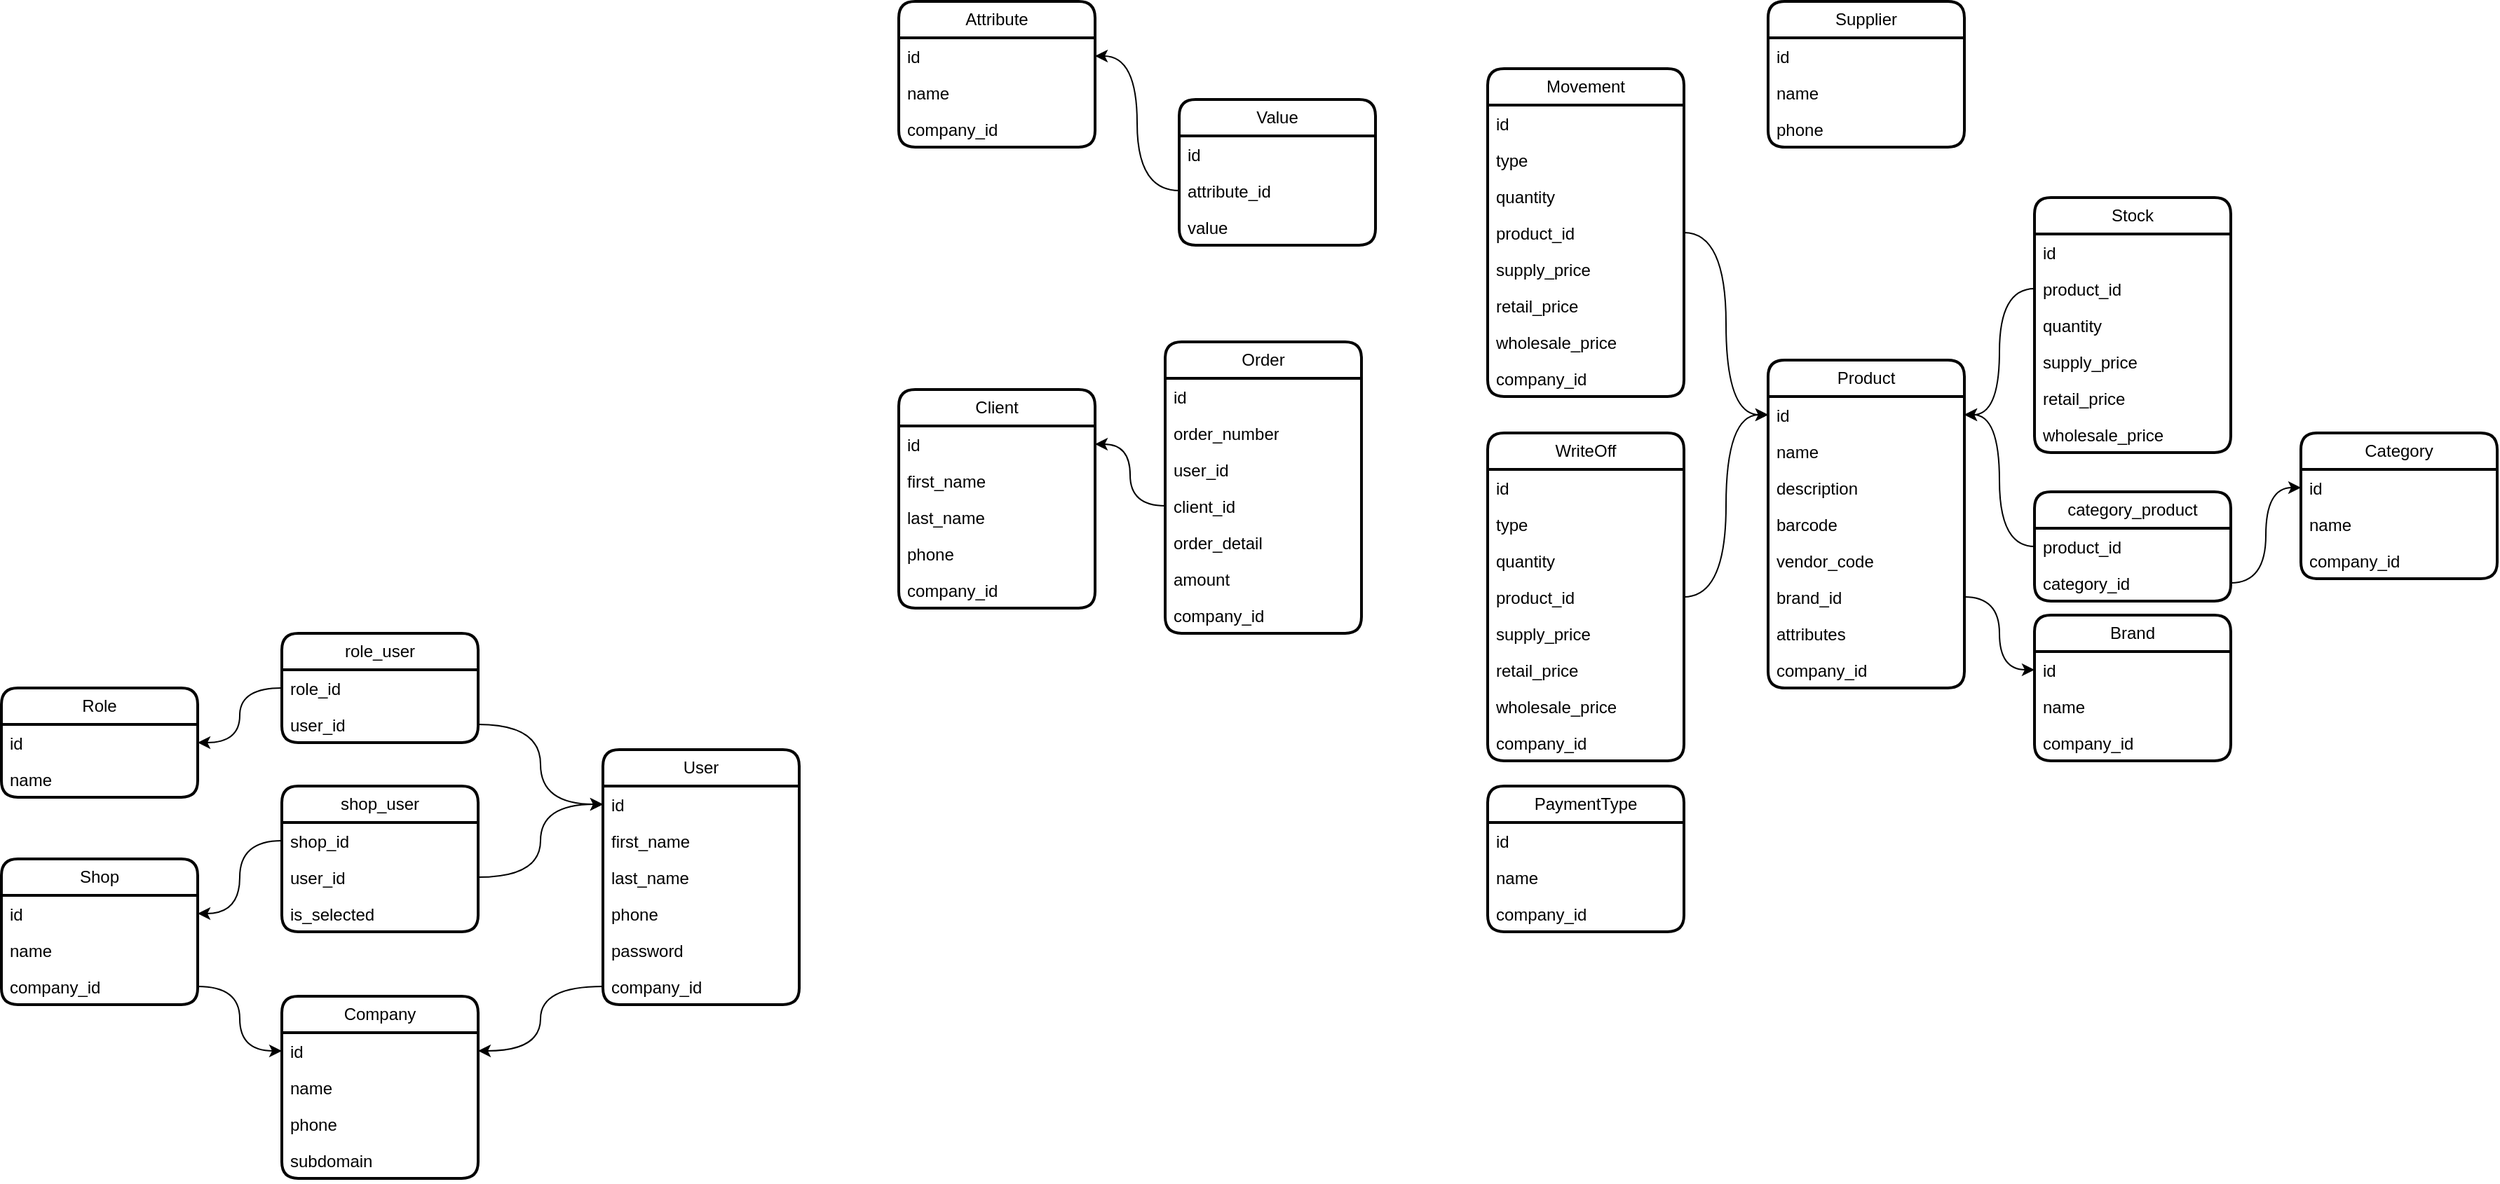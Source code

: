 <mxfile version="24.0.0" type="github" pages="3">
  <diagram id="ta_V7EfwXx0lQSMvQ-4N" name="v3">
    <mxGraphModel dx="956" dy="-677" grid="1" gridSize="10" guides="1" tooltips="1" connect="1" arrows="1" fold="1" page="1" pageScale="1" pageWidth="827" pageHeight="1169" math="0" shadow="0">
      <root>
        <mxCell id="0" />
        <mxCell id="1" parent="0" />
        <mxCell id="5AmmkpnYjUwMe-_FVWWP-1" value="User" style="swimlane;fontStyle=0;childLayout=stackLayout;horizontal=1;startSize=26;fillColor=none;horizontalStack=0;resizeParent=1;resizeParentMax=0;resizeLast=0;collapsible=1;marginBottom=0;whiteSpace=wrap;html=1;rounded=1;shadow=0;glass=0;strokeWidth=2;" parent="1" vertex="1">
          <mxGeometry x="479" y="1814" width="140" height="182" as="geometry" />
        </mxCell>
        <mxCell id="5AmmkpnYjUwMe-_FVWWP-2" value="id" style="text;strokeColor=none;fillColor=none;align=left;verticalAlign=top;spacingLeft=4;spacingRight=4;overflow=hidden;rotatable=0;points=[[0,0.5],[1,0.5]];portConstraint=eastwest;whiteSpace=wrap;html=1;" parent="5AmmkpnYjUwMe-_FVWWP-1" vertex="1">
          <mxGeometry y="26" width="140" height="26" as="geometry" />
        </mxCell>
        <mxCell id="5AmmkpnYjUwMe-_FVWWP-3" value="first_name" style="text;strokeColor=none;fillColor=none;align=left;verticalAlign=top;spacingLeft=4;spacingRight=4;overflow=hidden;rotatable=0;points=[[0,0.5],[1,0.5]];portConstraint=eastwest;whiteSpace=wrap;html=1;" parent="5AmmkpnYjUwMe-_FVWWP-1" vertex="1">
          <mxGeometry y="52" width="140" height="26" as="geometry" />
        </mxCell>
        <mxCell id="MnqrZ06M2SEnd-pcQ_4w-3" value="last_name" style="text;strokeColor=none;fillColor=none;align=left;verticalAlign=top;spacingLeft=4;spacingRight=4;overflow=hidden;rotatable=0;points=[[0,0.5],[1,0.5]];portConstraint=eastwest;whiteSpace=wrap;html=1;" parent="5AmmkpnYjUwMe-_FVWWP-1" vertex="1">
          <mxGeometry y="78" width="140" height="26" as="geometry" />
        </mxCell>
        <mxCell id="5AmmkpnYjUwMe-_FVWWP-4" value="phone" style="text;strokeColor=none;fillColor=none;align=left;verticalAlign=top;spacingLeft=4;spacingRight=4;overflow=hidden;rotatable=0;points=[[0,0.5],[1,0.5]];portConstraint=eastwest;whiteSpace=wrap;html=1;" parent="5AmmkpnYjUwMe-_FVWWP-1" vertex="1">
          <mxGeometry y="104" width="140" height="26" as="geometry" />
        </mxCell>
        <mxCell id="5AmmkpnYjUwMe-_FVWWP-5" value="password" style="text;strokeColor=none;fillColor=none;align=left;verticalAlign=top;spacingLeft=4;spacingRight=4;overflow=hidden;rotatable=0;points=[[0,0.5],[1,0.5]];portConstraint=eastwest;whiteSpace=wrap;html=1;" parent="5AmmkpnYjUwMe-_FVWWP-1" vertex="1">
          <mxGeometry y="130" width="140" height="26" as="geometry" />
        </mxCell>
        <mxCell id="5AmmkpnYjUwMe-_FVWWP-101" value="company_id" style="text;strokeColor=none;fillColor=none;align=left;verticalAlign=top;spacingLeft=4;spacingRight=4;overflow=hidden;rotatable=0;points=[[0,0.5],[1,0.5]];portConstraint=eastwest;whiteSpace=wrap;html=1;" parent="5AmmkpnYjUwMe-_FVWWP-1" vertex="1">
          <mxGeometry y="156" width="140" height="26" as="geometry" />
        </mxCell>
        <mxCell id="5AmmkpnYjUwMe-_FVWWP-6" value="Shop" style="swimlane;fontStyle=0;childLayout=stackLayout;horizontal=1;startSize=26;fillColor=none;horizontalStack=0;resizeParent=1;resizeParentMax=0;resizeLast=0;collapsible=1;marginBottom=0;whiteSpace=wrap;html=1;rounded=1;shadow=0;glass=0;strokeWidth=2;" parent="1" vertex="1">
          <mxGeometry x="50" y="1892" width="140" height="104" as="geometry" />
        </mxCell>
        <mxCell id="5AmmkpnYjUwMe-_FVWWP-7" value="id" style="text;strokeColor=none;fillColor=none;align=left;verticalAlign=top;spacingLeft=4;spacingRight=4;overflow=hidden;rotatable=0;points=[[0,0.5],[1,0.5]];portConstraint=eastwest;whiteSpace=wrap;html=1;" parent="5AmmkpnYjUwMe-_FVWWP-6" vertex="1">
          <mxGeometry y="26" width="140" height="26" as="geometry" />
        </mxCell>
        <mxCell id="5AmmkpnYjUwMe-_FVWWP-8" value="name" style="text;strokeColor=none;fillColor=none;align=left;verticalAlign=top;spacingLeft=4;spacingRight=4;overflow=hidden;rotatable=0;points=[[0,0.5],[1,0.5]];portConstraint=eastwest;whiteSpace=wrap;html=1;" parent="5AmmkpnYjUwMe-_FVWWP-6" vertex="1">
          <mxGeometry y="52" width="140" height="26" as="geometry" />
        </mxCell>
        <mxCell id="5AmmkpnYjUwMe-_FVWWP-9" value="company_id" style="text;strokeColor=none;fillColor=none;align=left;verticalAlign=top;spacingLeft=4;spacingRight=4;overflow=hidden;rotatable=0;points=[[0,0.5],[1,0.5]];portConstraint=eastwest;whiteSpace=wrap;html=1;" parent="5AmmkpnYjUwMe-_FVWWP-6" vertex="1">
          <mxGeometry y="78" width="140" height="26" as="geometry" />
        </mxCell>
        <mxCell id="5AmmkpnYjUwMe-_FVWWP-18" value="Product" style="swimlane;fontStyle=0;childLayout=stackLayout;horizontal=1;startSize=26;fillColor=none;horizontalStack=0;resizeParent=1;resizeParentMax=0;resizeLast=0;collapsible=1;marginBottom=0;whiteSpace=wrap;html=1;rounded=1;shadow=0;glass=0;strokeWidth=2;" parent="1" vertex="1">
          <mxGeometry x="1310" y="1536" width="140" height="234" as="geometry" />
        </mxCell>
        <mxCell id="5AmmkpnYjUwMe-_FVWWP-19" value="id" style="text;strokeColor=none;fillColor=none;align=left;verticalAlign=top;spacingLeft=4;spacingRight=4;overflow=hidden;rotatable=0;points=[[0,0.5],[1,0.5]];portConstraint=eastwest;whiteSpace=wrap;html=1;" parent="5AmmkpnYjUwMe-_FVWWP-18" vertex="1">
          <mxGeometry y="26" width="140" height="26" as="geometry" />
        </mxCell>
        <mxCell id="5AmmkpnYjUwMe-_FVWWP-21" value="name" style="text;strokeColor=none;fillColor=none;align=left;verticalAlign=top;spacingLeft=4;spacingRight=4;overflow=hidden;rotatable=0;points=[[0,0.5],[1,0.5]];portConstraint=eastwest;whiteSpace=wrap;html=1;" parent="5AmmkpnYjUwMe-_FVWWP-18" vertex="1">
          <mxGeometry y="52" width="140" height="26" as="geometry" />
        </mxCell>
        <mxCell id="RZH0IsSOfXZj3EOrl0Nz-1" value="description" style="text;strokeColor=none;fillColor=none;align=left;verticalAlign=top;spacingLeft=4;spacingRight=4;overflow=hidden;rotatable=0;points=[[0,0.5],[1,0.5]];portConstraint=eastwest;whiteSpace=wrap;html=1;" parent="5AmmkpnYjUwMe-_FVWWP-18" vertex="1">
          <mxGeometry y="78" width="140" height="26" as="geometry" />
        </mxCell>
        <mxCell id="MnqrZ06M2SEnd-pcQ_4w-1" value="barcode" style="text;strokeColor=none;fillColor=none;align=left;verticalAlign=top;spacingLeft=4;spacingRight=4;overflow=hidden;rotatable=0;points=[[0,0.5],[1,0.5]];portConstraint=eastwest;whiteSpace=wrap;html=1;" parent="5AmmkpnYjUwMe-_FVWWP-18" vertex="1">
          <mxGeometry y="104" width="140" height="26" as="geometry" />
        </mxCell>
        <mxCell id="SY8xhZX5bx31pTZSxEsV-14" value="vendor_code" style="text;strokeColor=none;fillColor=none;align=left;verticalAlign=top;spacingLeft=4;spacingRight=4;overflow=hidden;rotatable=0;points=[[0,0.5],[1,0.5]];portConstraint=eastwest;whiteSpace=wrap;html=1;" parent="5AmmkpnYjUwMe-_FVWWP-18" vertex="1">
          <mxGeometry y="130" width="140" height="26" as="geometry" />
        </mxCell>
        <mxCell id="SY8xhZX5bx31pTZSxEsV-19" value="brand_id" style="text;strokeColor=none;fillColor=none;align=left;verticalAlign=top;spacingLeft=4;spacingRight=4;overflow=hidden;rotatable=0;points=[[0,0.5],[1,0.5]];portConstraint=eastwest;whiteSpace=wrap;html=1;" parent="5AmmkpnYjUwMe-_FVWWP-18" vertex="1">
          <mxGeometry y="156" width="140" height="26" as="geometry" />
        </mxCell>
        <mxCell id="SY8xhZX5bx31pTZSxEsV-2" value="attributes" style="text;strokeColor=none;fillColor=none;align=left;verticalAlign=top;spacingLeft=4;spacingRight=4;overflow=hidden;rotatable=0;points=[[0,0.5],[1,0.5]];portConstraint=eastwest;whiteSpace=wrap;html=1;" parent="5AmmkpnYjUwMe-_FVWWP-18" vertex="1">
          <mxGeometry y="182" width="140" height="26" as="geometry" />
        </mxCell>
        <mxCell id="5AmmkpnYjUwMe-_FVWWP-23" value="company_id" style="text;strokeColor=none;fillColor=none;align=left;verticalAlign=top;spacingLeft=4;spacingRight=4;overflow=hidden;rotatable=0;points=[[0,0.5],[1,0.5]];portConstraint=eastwest;whiteSpace=wrap;html=1;" parent="5AmmkpnYjUwMe-_FVWWP-18" vertex="1">
          <mxGeometry y="208" width="140" height="26" as="geometry" />
        </mxCell>
        <mxCell id="5AmmkpnYjUwMe-_FVWWP-24" value="Category" style="swimlane;fontStyle=0;childLayout=stackLayout;horizontal=1;startSize=26;fillColor=none;horizontalStack=0;resizeParent=1;resizeParentMax=0;resizeLast=0;collapsible=1;marginBottom=0;whiteSpace=wrap;html=1;rounded=1;shadow=0;glass=0;strokeWidth=2;" parent="1" vertex="1">
          <mxGeometry x="1690" y="1588" width="140" height="104" as="geometry" />
        </mxCell>
        <mxCell id="5AmmkpnYjUwMe-_FVWWP-25" value="id" style="text;strokeColor=none;fillColor=none;align=left;verticalAlign=top;spacingLeft=4;spacingRight=4;overflow=hidden;rotatable=0;points=[[0,0.5],[1,0.5]];portConstraint=eastwest;whiteSpace=wrap;html=1;" parent="5AmmkpnYjUwMe-_FVWWP-24" vertex="1">
          <mxGeometry y="26" width="140" height="26" as="geometry" />
        </mxCell>
        <mxCell id="5AmmkpnYjUwMe-_FVWWP-26" value="name" style="text;strokeColor=none;fillColor=none;align=left;verticalAlign=top;spacingLeft=4;spacingRight=4;overflow=hidden;rotatable=0;points=[[0,0.5],[1,0.5]];portConstraint=eastwest;whiteSpace=wrap;html=1;" parent="5AmmkpnYjUwMe-_FVWWP-24" vertex="1">
          <mxGeometry y="52" width="140" height="26" as="geometry" />
        </mxCell>
        <mxCell id="5AmmkpnYjUwMe-_FVWWP-27" value="company_id" style="text;strokeColor=none;fillColor=none;align=left;verticalAlign=top;spacingLeft=4;spacingRight=4;overflow=hidden;rotatable=0;points=[[0,0.5],[1,0.5]];portConstraint=eastwest;whiteSpace=wrap;html=1;" parent="5AmmkpnYjUwMe-_FVWWP-24" vertex="1">
          <mxGeometry y="78" width="140" height="26" as="geometry" />
        </mxCell>
        <mxCell id="5AmmkpnYjUwMe-_FVWWP-28" value="Stock" style="swimlane;fontStyle=0;childLayout=stackLayout;horizontal=1;startSize=26;fillColor=none;horizontalStack=0;resizeParent=1;resizeParentMax=0;resizeLast=0;collapsible=1;marginBottom=0;whiteSpace=wrap;html=1;rounded=1;shadow=0;glass=0;strokeWidth=2;" parent="1" vertex="1">
          <mxGeometry x="1500" y="1420" width="140" height="182" as="geometry" />
        </mxCell>
        <mxCell id="5AmmkpnYjUwMe-_FVWWP-29" value="id" style="text;strokeColor=none;fillColor=none;align=left;verticalAlign=top;spacingLeft=4;spacingRight=4;overflow=hidden;rotatable=0;points=[[0,0.5],[1,0.5]];portConstraint=eastwest;whiteSpace=wrap;html=1;" parent="5AmmkpnYjUwMe-_FVWWP-28" vertex="1">
          <mxGeometry y="26" width="140" height="26" as="geometry" />
        </mxCell>
        <mxCell id="5AmmkpnYjUwMe-_FVWWP-30" value="product_id" style="text;strokeColor=none;fillColor=none;align=left;verticalAlign=top;spacingLeft=4;spacingRight=4;overflow=hidden;rotatable=0;points=[[0,0.5],[1,0.5]];portConstraint=eastwest;whiteSpace=wrap;html=1;" parent="5AmmkpnYjUwMe-_FVWWP-28" vertex="1">
          <mxGeometry y="52" width="140" height="26" as="geometry" />
        </mxCell>
        <mxCell id="5AmmkpnYjUwMe-_FVWWP-31" value="quantity" style="text;strokeColor=none;fillColor=none;align=left;verticalAlign=top;spacingLeft=4;spacingRight=4;overflow=hidden;rotatable=0;points=[[0,0.5],[1,0.5]];portConstraint=eastwest;whiteSpace=wrap;html=1;" parent="5AmmkpnYjUwMe-_FVWWP-28" vertex="1">
          <mxGeometry y="78" width="140" height="26" as="geometry" />
        </mxCell>
        <mxCell id="8qpoB5-9UmRBvAA3vDUz-9" value="supply_price" style="text;strokeColor=none;fillColor=none;align=left;verticalAlign=top;spacingLeft=4;spacingRight=4;overflow=hidden;rotatable=0;points=[[0,0.5],[1,0.5]];portConstraint=eastwest;whiteSpace=wrap;html=1;" parent="5AmmkpnYjUwMe-_FVWWP-28" vertex="1">
          <mxGeometry y="104" width="140" height="26" as="geometry" />
        </mxCell>
        <mxCell id="8qpoB5-9UmRBvAA3vDUz-10" value="retail_price" style="text;strokeColor=none;fillColor=none;align=left;verticalAlign=top;spacingLeft=4;spacingRight=4;overflow=hidden;rotatable=0;points=[[0,0.5],[1,0.5]];portConstraint=eastwest;whiteSpace=wrap;html=1;" parent="5AmmkpnYjUwMe-_FVWWP-28" vertex="1">
          <mxGeometry y="130" width="140" height="26" as="geometry" />
        </mxCell>
        <mxCell id="8qpoB5-9UmRBvAA3vDUz-11" value="wholesale_price" style="text;strokeColor=none;fillColor=none;align=left;verticalAlign=top;spacingLeft=4;spacingRight=4;overflow=hidden;rotatable=0;points=[[0,0.5],[1,0.5]];portConstraint=eastwest;whiteSpace=wrap;html=1;" parent="5AmmkpnYjUwMe-_FVWWP-28" vertex="1">
          <mxGeometry y="156" width="140" height="26" as="geometry" />
        </mxCell>
        <mxCell id="5AmmkpnYjUwMe-_FVWWP-38" style="edgeStyle=orthogonalEdgeStyle;rounded=0;orthogonalLoop=1;jettySize=auto;html=1;entryX=1;entryY=0.5;entryDx=0;entryDy=0;curved=1;" parent="1" source="5AmmkpnYjUwMe-_FVWWP-30" target="5AmmkpnYjUwMe-_FVWWP-19" edge="1">
          <mxGeometry relative="1" as="geometry" />
        </mxCell>
        <mxCell id="5AmmkpnYjUwMe-_FVWWP-39" value="Order" style="swimlane;fontStyle=0;childLayout=stackLayout;horizontal=1;startSize=26;fillColor=none;horizontalStack=0;resizeParent=1;resizeParentMax=0;resizeLast=0;collapsible=1;marginBottom=0;whiteSpace=wrap;html=1;rounded=1;shadow=0;glass=0;strokeWidth=2;" parent="1" vertex="1">
          <mxGeometry x="880" y="1523" width="140" height="208" as="geometry" />
        </mxCell>
        <mxCell id="5AmmkpnYjUwMe-_FVWWP-40" value="id" style="text;strokeColor=none;fillColor=none;align=left;verticalAlign=top;spacingLeft=4;spacingRight=4;overflow=hidden;rotatable=0;points=[[0,0.5],[1,0.5]];portConstraint=eastwest;whiteSpace=wrap;html=1;" parent="5AmmkpnYjUwMe-_FVWWP-39" vertex="1">
          <mxGeometry y="26" width="140" height="26" as="geometry" />
        </mxCell>
        <mxCell id="SY8xhZX5bx31pTZSxEsV-13" value="order_number" style="text;strokeColor=none;fillColor=none;align=left;verticalAlign=top;spacingLeft=4;spacingRight=4;overflow=hidden;rotatable=0;points=[[0,0.5],[1,0.5]];portConstraint=eastwest;whiteSpace=wrap;html=1;" parent="5AmmkpnYjUwMe-_FVWWP-39" vertex="1">
          <mxGeometry y="52" width="140" height="26" as="geometry" />
        </mxCell>
        <mxCell id="5AmmkpnYjUwMe-_FVWWP-43" value="user_id" style="text;strokeColor=none;fillColor=none;align=left;verticalAlign=top;spacingLeft=4;spacingRight=4;overflow=hidden;rotatable=0;points=[[0,0.5],[1,0.5]];portConstraint=eastwest;whiteSpace=wrap;html=1;" parent="5AmmkpnYjUwMe-_FVWWP-39" vertex="1">
          <mxGeometry y="78" width="140" height="26" as="geometry" />
        </mxCell>
        <mxCell id="SY8xhZX5bx31pTZSxEsV-35" value="client_id" style="text;strokeColor=none;fillColor=none;align=left;verticalAlign=top;spacingLeft=4;spacingRight=4;overflow=hidden;rotatable=0;points=[[0,0.5],[1,0.5]];portConstraint=eastwest;whiteSpace=wrap;html=1;" parent="5AmmkpnYjUwMe-_FVWWP-39" vertex="1">
          <mxGeometry y="104" width="140" height="26" as="geometry" />
        </mxCell>
        <mxCell id="5AmmkpnYjUwMe-_FVWWP-44" value="order_detail" style="text;strokeColor=none;fillColor=none;align=left;verticalAlign=top;spacingLeft=4;spacingRight=4;overflow=hidden;rotatable=0;points=[[0,0.5],[1,0.5]];portConstraint=eastwest;whiteSpace=wrap;html=1;" parent="5AmmkpnYjUwMe-_FVWWP-39" vertex="1">
          <mxGeometry y="130" width="140" height="26" as="geometry" />
        </mxCell>
        <mxCell id="5AmmkpnYjUwMe-_FVWWP-46" value="amount" style="text;strokeColor=none;fillColor=none;align=left;verticalAlign=top;spacingLeft=4;spacingRight=4;overflow=hidden;rotatable=0;points=[[0,0.5],[1,0.5]];portConstraint=eastwest;whiteSpace=wrap;html=1;" parent="5AmmkpnYjUwMe-_FVWWP-39" vertex="1">
          <mxGeometry y="156" width="140" height="26" as="geometry" />
        </mxCell>
        <mxCell id="MnqrZ06M2SEnd-pcQ_4w-2" value="company_id" style="text;strokeColor=none;fillColor=none;align=left;verticalAlign=top;spacingLeft=4;spacingRight=4;overflow=hidden;rotatable=0;points=[[0,0.5],[1,0.5]];portConstraint=eastwest;whiteSpace=wrap;html=1;" parent="5AmmkpnYjUwMe-_FVWWP-39" vertex="1">
          <mxGeometry y="182" width="140" height="26" as="geometry" />
        </mxCell>
        <mxCell id="5AmmkpnYjUwMe-_FVWWP-54" value="PaymentType" style="swimlane;fontStyle=0;childLayout=stackLayout;horizontal=1;startSize=26;fillColor=none;horizontalStack=0;resizeParent=1;resizeParentMax=0;resizeLast=0;collapsible=1;marginBottom=0;whiteSpace=wrap;html=1;rounded=1;shadow=0;glass=0;strokeWidth=2;" parent="1" vertex="1">
          <mxGeometry x="1110" y="1840" width="140" height="104" as="geometry" />
        </mxCell>
        <mxCell id="5AmmkpnYjUwMe-_FVWWP-55" value="id" style="text;strokeColor=none;fillColor=none;align=left;verticalAlign=top;spacingLeft=4;spacingRight=4;overflow=hidden;rotatable=0;points=[[0,0.5],[1,0.5]];portConstraint=eastwest;whiteSpace=wrap;html=1;" parent="5AmmkpnYjUwMe-_FVWWP-54" vertex="1">
          <mxGeometry y="26" width="140" height="26" as="geometry" />
        </mxCell>
        <mxCell id="5AmmkpnYjUwMe-_FVWWP-56" value="name" style="text;strokeColor=none;fillColor=none;align=left;verticalAlign=top;spacingLeft=4;spacingRight=4;overflow=hidden;rotatable=0;points=[[0,0.5],[1,0.5]];portConstraint=eastwest;whiteSpace=wrap;html=1;" parent="5AmmkpnYjUwMe-_FVWWP-54" vertex="1">
          <mxGeometry y="52" width="140" height="26" as="geometry" />
        </mxCell>
        <mxCell id="pzGzhno_IaByxD-FBOgH-1" value="company_id" style="text;strokeColor=none;fillColor=none;align=left;verticalAlign=top;spacingLeft=4;spacingRight=4;overflow=hidden;rotatable=0;points=[[0,0.5],[1,0.5]];portConstraint=eastwest;whiteSpace=wrap;html=1;" parent="5AmmkpnYjUwMe-_FVWWP-54" vertex="1">
          <mxGeometry y="78" width="140" height="26" as="geometry" />
        </mxCell>
        <mxCell id="5AmmkpnYjUwMe-_FVWWP-57" value="Movement" style="swimlane;fontStyle=0;childLayout=stackLayout;horizontal=1;startSize=26;fillColor=none;horizontalStack=0;resizeParent=1;resizeParentMax=0;resizeLast=0;collapsible=1;marginBottom=0;whiteSpace=wrap;html=1;rounded=1;shadow=0;glass=0;strokeWidth=2;" parent="1" vertex="1">
          <mxGeometry x="1110" y="1328" width="140" height="234" as="geometry" />
        </mxCell>
        <mxCell id="5AmmkpnYjUwMe-_FVWWP-58" value="id" style="text;strokeColor=none;fillColor=none;align=left;verticalAlign=top;spacingLeft=4;spacingRight=4;overflow=hidden;rotatable=0;points=[[0,0.5],[1,0.5]];portConstraint=eastwest;whiteSpace=wrap;html=1;" parent="5AmmkpnYjUwMe-_FVWWP-57" vertex="1">
          <mxGeometry y="26" width="140" height="26" as="geometry" />
        </mxCell>
        <mxCell id="SY8xhZX5bx31pTZSxEsV-34" value="type" style="text;strokeColor=none;fillColor=none;align=left;verticalAlign=top;spacingLeft=4;spacingRight=4;overflow=hidden;rotatable=0;points=[[0,0.5],[1,0.5]];portConstraint=eastwest;whiteSpace=wrap;html=1;" parent="5AmmkpnYjUwMe-_FVWWP-57" vertex="1">
          <mxGeometry y="52" width="140" height="26" as="geometry" />
        </mxCell>
        <mxCell id="5AmmkpnYjUwMe-_FVWWP-62" value="quantity" style="text;strokeColor=none;fillColor=none;align=left;verticalAlign=top;spacingLeft=4;spacingRight=4;overflow=hidden;rotatable=0;points=[[0,0.5],[1,0.5]];portConstraint=eastwest;whiteSpace=wrap;html=1;" parent="5AmmkpnYjUwMe-_FVWWP-57" vertex="1">
          <mxGeometry y="78" width="140" height="26" as="geometry" />
        </mxCell>
        <mxCell id="5AmmkpnYjUwMe-_FVWWP-64" value="product_id" style="text;strokeColor=none;fillColor=none;align=left;verticalAlign=top;spacingLeft=4;spacingRight=4;overflow=hidden;rotatable=0;points=[[0,0.5],[1,0.5]];portConstraint=eastwest;whiteSpace=wrap;html=1;" parent="5AmmkpnYjUwMe-_FVWWP-57" vertex="1">
          <mxGeometry y="104" width="140" height="26" as="geometry" />
        </mxCell>
        <mxCell id="SY8xhZX5bx31pTZSxEsV-21" value="supply_price" style="text;strokeColor=none;fillColor=none;align=left;verticalAlign=top;spacingLeft=4;spacingRight=4;overflow=hidden;rotatable=0;points=[[0,0.5],[1,0.5]];portConstraint=eastwest;whiteSpace=wrap;html=1;" parent="5AmmkpnYjUwMe-_FVWWP-57" vertex="1">
          <mxGeometry y="130" width="140" height="26" as="geometry" />
        </mxCell>
        <mxCell id="SY8xhZX5bx31pTZSxEsV-22" value="retail_price" style="text;strokeColor=none;fillColor=none;align=left;verticalAlign=top;spacingLeft=4;spacingRight=4;overflow=hidden;rotatable=0;points=[[0,0.5],[1,0.5]];portConstraint=eastwest;whiteSpace=wrap;html=1;" parent="5AmmkpnYjUwMe-_FVWWP-57" vertex="1">
          <mxGeometry y="156" width="140" height="26" as="geometry" />
        </mxCell>
        <mxCell id="SY8xhZX5bx31pTZSxEsV-23" value="wholesale_price" style="text;strokeColor=none;fillColor=none;align=left;verticalAlign=top;spacingLeft=4;spacingRight=4;overflow=hidden;rotatable=0;points=[[0,0.5],[1,0.5]];portConstraint=eastwest;whiteSpace=wrap;html=1;" parent="5AmmkpnYjUwMe-_FVWWP-57" vertex="1">
          <mxGeometry y="182" width="140" height="26" as="geometry" />
        </mxCell>
        <mxCell id="5AmmkpnYjUwMe-_FVWWP-65" value="company_id" style="text;strokeColor=none;fillColor=none;align=left;verticalAlign=top;spacingLeft=4;spacingRight=4;overflow=hidden;rotatable=0;points=[[0,0.5],[1,0.5]];portConstraint=eastwest;whiteSpace=wrap;html=1;" parent="5AmmkpnYjUwMe-_FVWWP-57" vertex="1">
          <mxGeometry y="208" width="140" height="26" as="geometry" />
        </mxCell>
        <mxCell id="5AmmkpnYjUwMe-_FVWWP-83" style="edgeStyle=orthogonalEdgeStyle;rounded=0;orthogonalLoop=1;jettySize=auto;html=1;entryX=0;entryY=0.5;entryDx=0;entryDy=0;curved=1;" parent="1" source="5AmmkpnYjUwMe-_FVWWP-64" target="5AmmkpnYjUwMe-_FVWWP-19" edge="1">
          <mxGeometry relative="1" as="geometry" />
        </mxCell>
        <mxCell id="5AmmkpnYjUwMe-_FVWWP-102" value="Company" style="swimlane;fontStyle=0;childLayout=stackLayout;horizontal=1;startSize=26;fillColor=none;horizontalStack=0;resizeParent=1;resizeParentMax=0;resizeLast=0;collapsible=1;marginBottom=0;whiteSpace=wrap;html=1;rounded=1;shadow=0;glass=0;strokeWidth=2;" parent="1" vertex="1">
          <mxGeometry x="250" y="1990" width="140" height="130" as="geometry" />
        </mxCell>
        <mxCell id="5AmmkpnYjUwMe-_FVWWP-103" value="id" style="text;strokeColor=none;fillColor=none;align=left;verticalAlign=top;spacingLeft=4;spacingRight=4;overflow=hidden;rotatable=0;points=[[0,0.5],[1,0.5]];portConstraint=eastwest;whiteSpace=wrap;html=1;" parent="5AmmkpnYjUwMe-_FVWWP-102" vertex="1">
          <mxGeometry y="26" width="140" height="26" as="geometry" />
        </mxCell>
        <mxCell id="5AmmkpnYjUwMe-_FVWWP-104" value="name" style="text;strokeColor=none;fillColor=none;align=left;verticalAlign=top;spacingLeft=4;spacingRight=4;overflow=hidden;rotatable=0;points=[[0,0.5],[1,0.5]];portConstraint=eastwest;whiteSpace=wrap;html=1;" parent="5AmmkpnYjUwMe-_FVWWP-102" vertex="1">
          <mxGeometry y="52" width="140" height="26" as="geometry" />
        </mxCell>
        <mxCell id="5AmmkpnYjUwMe-_FVWWP-105" value="phone" style="text;strokeColor=none;fillColor=none;align=left;verticalAlign=top;spacingLeft=4;spacingRight=4;overflow=hidden;rotatable=0;points=[[0,0.5],[1,0.5]];portConstraint=eastwest;whiteSpace=wrap;html=1;" parent="5AmmkpnYjUwMe-_FVWWP-102" vertex="1">
          <mxGeometry y="78" width="140" height="26" as="geometry" />
        </mxCell>
        <mxCell id="SY8xhZX5bx31pTZSxEsV-1" value="subdomain" style="text;strokeColor=none;fillColor=none;align=left;verticalAlign=top;spacingLeft=4;spacingRight=4;overflow=hidden;rotatable=0;points=[[0,0.5],[1,0.5]];portConstraint=eastwest;whiteSpace=wrap;html=1;" parent="5AmmkpnYjUwMe-_FVWWP-102" vertex="1">
          <mxGeometry y="104" width="140" height="26" as="geometry" />
        </mxCell>
        <mxCell id="5AmmkpnYjUwMe-_FVWWP-108" style="edgeStyle=orthogonalEdgeStyle;rounded=0;orthogonalLoop=1;jettySize=auto;html=1;entryX=1;entryY=0.5;entryDx=0;entryDy=0;curved=1;" parent="1" source="5AmmkpnYjUwMe-_FVWWP-101" target="5AmmkpnYjUwMe-_FVWWP-103" edge="1">
          <mxGeometry relative="1" as="geometry" />
        </mxCell>
        <mxCell id="RU9TXhO14oSxUBd91PdR-1" value="Role" style="swimlane;fontStyle=0;childLayout=stackLayout;horizontal=1;startSize=26;fillColor=none;horizontalStack=0;resizeParent=1;resizeParentMax=0;resizeLast=0;collapsible=1;marginBottom=0;whiteSpace=wrap;html=1;rounded=1;shadow=0;glass=0;strokeWidth=2;" parent="1" vertex="1">
          <mxGeometry x="50" y="1770" width="140" height="78" as="geometry" />
        </mxCell>
        <mxCell id="RU9TXhO14oSxUBd91PdR-2" value="id" style="text;strokeColor=none;fillColor=none;align=left;verticalAlign=top;spacingLeft=4;spacingRight=4;overflow=hidden;rotatable=0;points=[[0,0.5],[1,0.5]];portConstraint=eastwest;whiteSpace=wrap;html=1;" parent="RU9TXhO14oSxUBd91PdR-1" vertex="1">
          <mxGeometry y="26" width="140" height="26" as="geometry" />
        </mxCell>
        <mxCell id="RU9TXhO14oSxUBd91PdR-3" value="name" style="text;strokeColor=none;fillColor=none;align=left;verticalAlign=top;spacingLeft=4;spacingRight=4;overflow=hidden;rotatable=0;points=[[0,0.5],[1,0.5]];portConstraint=eastwest;whiteSpace=wrap;html=1;" parent="RU9TXhO14oSxUBd91PdR-1" vertex="1">
          <mxGeometry y="52" width="140" height="26" as="geometry" />
        </mxCell>
        <mxCell id="RU9TXhO14oSxUBd91PdR-5" value="role_user" style="swimlane;fontStyle=0;childLayout=stackLayout;horizontal=1;startSize=26;fillColor=none;horizontalStack=0;resizeParent=1;resizeParentMax=0;resizeLast=0;collapsible=1;marginBottom=0;whiteSpace=wrap;html=1;rounded=1;shadow=0;glass=0;strokeWidth=2;" parent="1" vertex="1">
          <mxGeometry x="250" y="1731" width="140" height="78" as="geometry" />
        </mxCell>
        <mxCell id="RU9TXhO14oSxUBd91PdR-6" value="role_id" style="text;strokeColor=none;fillColor=none;align=left;verticalAlign=top;spacingLeft=4;spacingRight=4;overflow=hidden;rotatable=0;points=[[0,0.5],[1,0.5]];portConstraint=eastwest;whiteSpace=wrap;html=1;" parent="RU9TXhO14oSxUBd91PdR-5" vertex="1">
          <mxGeometry y="26" width="140" height="26" as="geometry" />
        </mxCell>
        <mxCell id="RU9TXhO14oSxUBd91PdR-7" value="user_id" style="text;strokeColor=none;fillColor=none;align=left;verticalAlign=top;spacingLeft=4;spacingRight=4;overflow=hidden;rotatable=0;points=[[0,0.5],[1,0.5]];portConstraint=eastwest;whiteSpace=wrap;html=1;" parent="RU9TXhO14oSxUBd91PdR-5" vertex="1">
          <mxGeometry y="52" width="140" height="26" as="geometry" />
        </mxCell>
        <mxCell id="RU9TXhO14oSxUBd91PdR-8" style="edgeStyle=orthogonalEdgeStyle;rounded=0;orthogonalLoop=1;jettySize=auto;html=1;entryX=1;entryY=0.5;entryDx=0;entryDy=0;curved=1;" parent="1" source="RU9TXhO14oSxUBd91PdR-6" target="RU9TXhO14oSxUBd91PdR-2" edge="1">
          <mxGeometry relative="1" as="geometry" />
        </mxCell>
        <mxCell id="RU9TXhO14oSxUBd91PdR-9" style="edgeStyle=orthogonalEdgeStyle;rounded=0;orthogonalLoop=1;jettySize=auto;html=1;entryX=0;entryY=0.5;entryDx=0;entryDy=0;curved=1;" parent="1" source="RU9TXhO14oSxUBd91PdR-7" target="5AmmkpnYjUwMe-_FVWWP-2" edge="1">
          <mxGeometry relative="1" as="geometry" />
        </mxCell>
        <mxCell id="sOxLV0tM-FwG7EPkw36K-1" style="edgeStyle=orthogonalEdgeStyle;rounded=0;orthogonalLoop=1;jettySize=auto;html=1;entryX=0;entryY=0.5;entryDx=0;entryDy=0;curved=1;" parent="1" source="5AmmkpnYjUwMe-_FVWWP-9" target="5AmmkpnYjUwMe-_FVWWP-103" edge="1">
          <mxGeometry relative="1" as="geometry" />
        </mxCell>
        <mxCell id="c1EGlPSZldI1X1Kp4mnn-1" value="category_product" style="swimlane;fontStyle=0;childLayout=stackLayout;horizontal=1;startSize=26;fillColor=none;horizontalStack=0;resizeParent=1;resizeParentMax=0;resizeLast=0;collapsible=1;marginBottom=0;whiteSpace=wrap;html=1;rounded=1;shadow=0;glass=0;strokeWidth=2;" parent="1" vertex="1">
          <mxGeometry x="1500" y="1630" width="140" height="78" as="geometry" />
        </mxCell>
        <mxCell id="c1EGlPSZldI1X1Kp4mnn-2" value="product_id" style="text;strokeColor=none;fillColor=none;align=left;verticalAlign=top;spacingLeft=4;spacingRight=4;overflow=hidden;rotatable=0;points=[[0,0.5],[1,0.5]];portConstraint=eastwest;whiteSpace=wrap;html=1;" parent="c1EGlPSZldI1X1Kp4mnn-1" vertex="1">
          <mxGeometry y="26" width="140" height="26" as="geometry" />
        </mxCell>
        <mxCell id="c1EGlPSZldI1X1Kp4mnn-3" value="category_id" style="text;strokeColor=none;fillColor=none;align=left;verticalAlign=top;spacingLeft=4;spacingRight=4;overflow=hidden;rotatable=0;points=[[0,0.5],[1,0.5]];portConstraint=eastwest;whiteSpace=wrap;html=1;" parent="c1EGlPSZldI1X1Kp4mnn-1" vertex="1">
          <mxGeometry y="52" width="140" height="26" as="geometry" />
        </mxCell>
        <mxCell id="c1EGlPSZldI1X1Kp4mnn-5" style="edgeStyle=orthogonalEdgeStyle;rounded=0;orthogonalLoop=1;jettySize=auto;html=1;entryX=0;entryY=0.5;entryDx=0;entryDy=0;curved=1;" parent="1" source="c1EGlPSZldI1X1Kp4mnn-3" target="5AmmkpnYjUwMe-_FVWWP-25" edge="1">
          <mxGeometry relative="1" as="geometry" />
        </mxCell>
        <mxCell id="c1EGlPSZldI1X1Kp4mnn-6" style="edgeStyle=orthogonalEdgeStyle;rounded=0;orthogonalLoop=1;jettySize=auto;html=1;entryX=1;entryY=0.5;entryDx=0;entryDy=0;curved=1;" parent="1" source="c1EGlPSZldI1X1Kp4mnn-2" target="5AmmkpnYjUwMe-_FVWWP-19" edge="1">
          <mxGeometry relative="1" as="geometry" />
        </mxCell>
        <mxCell id="MnqrZ06M2SEnd-pcQ_4w-4" value="shop_user" style="swimlane;fontStyle=0;childLayout=stackLayout;horizontal=1;startSize=26;fillColor=none;horizontalStack=0;resizeParent=1;resizeParentMax=0;resizeLast=0;collapsible=1;marginBottom=0;whiteSpace=wrap;html=1;rounded=1;shadow=0;glass=0;strokeWidth=2;" parent="1" vertex="1">
          <mxGeometry x="250" y="1840" width="140" height="104" as="geometry" />
        </mxCell>
        <mxCell id="MnqrZ06M2SEnd-pcQ_4w-5" value="shop_id" style="text;strokeColor=none;fillColor=none;align=left;verticalAlign=top;spacingLeft=4;spacingRight=4;overflow=hidden;rotatable=0;points=[[0,0.5],[1,0.5]];portConstraint=eastwest;whiteSpace=wrap;html=1;" parent="MnqrZ06M2SEnd-pcQ_4w-4" vertex="1">
          <mxGeometry y="26" width="140" height="26" as="geometry" />
        </mxCell>
        <mxCell id="MnqrZ06M2SEnd-pcQ_4w-6" value="user_id" style="text;strokeColor=none;fillColor=none;align=left;verticalAlign=top;spacingLeft=4;spacingRight=4;overflow=hidden;rotatable=0;points=[[0,0.5],[1,0.5]];portConstraint=eastwest;whiteSpace=wrap;html=1;" parent="MnqrZ06M2SEnd-pcQ_4w-4" vertex="1">
          <mxGeometry y="52" width="140" height="26" as="geometry" />
        </mxCell>
        <mxCell id="MnqrZ06M2SEnd-pcQ_4w-10" value="is_selected" style="text;strokeColor=none;fillColor=none;align=left;verticalAlign=top;spacingLeft=4;spacingRight=4;overflow=hidden;rotatable=0;points=[[0,0.5],[1,0.5]];portConstraint=eastwest;whiteSpace=wrap;html=1;" parent="MnqrZ06M2SEnd-pcQ_4w-4" vertex="1">
          <mxGeometry y="78" width="140" height="26" as="geometry" />
        </mxCell>
        <mxCell id="MnqrZ06M2SEnd-pcQ_4w-8" style="edgeStyle=orthogonalEdgeStyle;rounded=0;orthogonalLoop=1;jettySize=auto;html=1;entryX=1;entryY=0.5;entryDx=0;entryDy=0;curved=1;" parent="1" source="MnqrZ06M2SEnd-pcQ_4w-5" target="5AmmkpnYjUwMe-_FVWWP-7" edge="1">
          <mxGeometry relative="1" as="geometry" />
        </mxCell>
        <mxCell id="MnqrZ06M2SEnd-pcQ_4w-9" style="edgeStyle=orthogonalEdgeStyle;rounded=0;orthogonalLoop=1;jettySize=auto;html=1;entryX=0;entryY=0.5;entryDx=0;entryDy=0;curved=1;" parent="1" source="MnqrZ06M2SEnd-pcQ_4w-6" target="5AmmkpnYjUwMe-_FVWWP-2" edge="1">
          <mxGeometry relative="1" as="geometry" />
        </mxCell>
        <mxCell id="8qpoB5-9UmRBvAA3vDUz-2" value="Client" style="swimlane;fontStyle=0;childLayout=stackLayout;horizontal=1;startSize=26;fillColor=none;horizontalStack=0;resizeParent=1;resizeParentMax=0;resizeLast=0;collapsible=1;marginBottom=0;whiteSpace=wrap;html=1;rounded=1;shadow=0;glass=0;strokeWidth=2;" parent="1" vertex="1">
          <mxGeometry x="690" y="1557" width="140" height="156" as="geometry" />
        </mxCell>
        <mxCell id="8qpoB5-9UmRBvAA3vDUz-3" value="id" style="text;strokeColor=none;fillColor=none;align=left;verticalAlign=top;spacingLeft=4;spacingRight=4;overflow=hidden;rotatable=0;points=[[0,0.5],[1,0.5]];portConstraint=eastwest;whiteSpace=wrap;html=1;" parent="8qpoB5-9UmRBvAA3vDUz-2" vertex="1">
          <mxGeometry y="26" width="140" height="26" as="geometry" />
        </mxCell>
        <mxCell id="8qpoB5-9UmRBvAA3vDUz-4" value="first_name" style="text;strokeColor=none;fillColor=none;align=left;verticalAlign=top;spacingLeft=4;spacingRight=4;overflow=hidden;rotatable=0;points=[[0,0.5],[1,0.5]];portConstraint=eastwest;whiteSpace=wrap;html=1;" parent="8qpoB5-9UmRBvAA3vDUz-2" vertex="1">
          <mxGeometry y="52" width="140" height="26" as="geometry" />
        </mxCell>
        <mxCell id="8qpoB5-9UmRBvAA3vDUz-6" value="last_name" style="text;strokeColor=none;fillColor=none;align=left;verticalAlign=top;spacingLeft=4;spacingRight=4;overflow=hidden;rotatable=0;points=[[0,0.5],[1,0.5]];portConstraint=eastwest;whiteSpace=wrap;html=1;" parent="8qpoB5-9UmRBvAA3vDUz-2" vertex="1">
          <mxGeometry y="78" width="140" height="26" as="geometry" />
        </mxCell>
        <mxCell id="8qpoB5-9UmRBvAA3vDUz-5" value="phone" style="text;strokeColor=none;fillColor=none;align=left;verticalAlign=top;spacingLeft=4;spacingRight=4;overflow=hidden;rotatable=0;points=[[0,0.5],[1,0.5]];portConstraint=eastwest;whiteSpace=wrap;html=1;" parent="8qpoB5-9UmRBvAA3vDUz-2" vertex="1">
          <mxGeometry y="104" width="140" height="26" as="geometry" />
        </mxCell>
        <mxCell id="8qpoB5-9UmRBvAA3vDUz-7" value="company_id" style="text;strokeColor=none;fillColor=none;align=left;verticalAlign=top;spacingLeft=4;spacingRight=4;overflow=hidden;rotatable=0;points=[[0,0.5],[1,0.5]];portConstraint=eastwest;whiteSpace=wrap;html=1;" parent="8qpoB5-9UmRBvAA3vDUz-2" vertex="1">
          <mxGeometry y="130" width="140" height="26" as="geometry" />
        </mxCell>
        <mxCell id="SY8xhZX5bx31pTZSxEsV-3" value="Attribute" style="swimlane;fontStyle=0;childLayout=stackLayout;horizontal=1;startSize=26;fillColor=none;horizontalStack=0;resizeParent=1;resizeParentMax=0;resizeLast=0;collapsible=1;marginBottom=0;whiteSpace=wrap;html=1;rounded=1;shadow=0;glass=0;strokeWidth=2;" parent="1" vertex="1">
          <mxGeometry x="690" y="1280" width="140" height="104" as="geometry" />
        </mxCell>
        <mxCell id="SY8xhZX5bx31pTZSxEsV-4" value="id" style="text;strokeColor=none;fillColor=none;align=left;verticalAlign=top;spacingLeft=4;spacingRight=4;overflow=hidden;rotatable=0;points=[[0,0.5],[1,0.5]];portConstraint=eastwest;whiteSpace=wrap;html=1;" parent="SY8xhZX5bx31pTZSxEsV-3" vertex="1">
          <mxGeometry y="26" width="140" height="26" as="geometry" />
        </mxCell>
        <mxCell id="SY8xhZX5bx31pTZSxEsV-5" value="name" style="text;strokeColor=none;fillColor=none;align=left;verticalAlign=top;spacingLeft=4;spacingRight=4;overflow=hidden;rotatable=0;points=[[0,0.5],[1,0.5]];portConstraint=eastwest;whiteSpace=wrap;html=1;" parent="SY8xhZX5bx31pTZSxEsV-3" vertex="1">
          <mxGeometry y="52" width="140" height="26" as="geometry" />
        </mxCell>
        <mxCell id="SY8xhZX5bx31pTZSxEsV-7" value="company_id" style="text;strokeColor=none;fillColor=none;align=left;verticalAlign=top;spacingLeft=4;spacingRight=4;overflow=hidden;rotatable=0;points=[[0,0.5],[1,0.5]];portConstraint=eastwest;whiteSpace=wrap;html=1;" parent="SY8xhZX5bx31pTZSxEsV-3" vertex="1">
          <mxGeometry y="78" width="140" height="26" as="geometry" />
        </mxCell>
        <mxCell id="SY8xhZX5bx31pTZSxEsV-8" value="Value" style="swimlane;fontStyle=0;childLayout=stackLayout;horizontal=1;startSize=26;fillColor=none;horizontalStack=0;resizeParent=1;resizeParentMax=0;resizeLast=0;collapsible=1;marginBottom=0;whiteSpace=wrap;html=1;rounded=1;shadow=0;glass=0;strokeWidth=2;" parent="1" vertex="1">
          <mxGeometry x="890" y="1350" width="140" height="104" as="geometry" />
        </mxCell>
        <mxCell id="SY8xhZX5bx31pTZSxEsV-9" value="id" style="text;strokeColor=none;fillColor=none;align=left;verticalAlign=top;spacingLeft=4;spacingRight=4;overflow=hidden;rotatable=0;points=[[0,0.5],[1,0.5]];portConstraint=eastwest;whiteSpace=wrap;html=1;" parent="SY8xhZX5bx31pTZSxEsV-8" vertex="1">
          <mxGeometry y="26" width="140" height="26" as="geometry" />
        </mxCell>
        <mxCell id="SY8xhZX5bx31pTZSxEsV-10" value="attribute_id" style="text;strokeColor=none;fillColor=none;align=left;verticalAlign=top;spacingLeft=4;spacingRight=4;overflow=hidden;rotatable=0;points=[[0,0.5],[1,0.5]];portConstraint=eastwest;whiteSpace=wrap;html=1;" parent="SY8xhZX5bx31pTZSxEsV-8" vertex="1">
          <mxGeometry y="52" width="140" height="26" as="geometry" />
        </mxCell>
        <mxCell id="SY8xhZX5bx31pTZSxEsV-11" value="value" style="text;strokeColor=none;fillColor=none;align=left;verticalAlign=top;spacingLeft=4;spacingRight=4;overflow=hidden;rotatable=0;points=[[0,0.5],[1,0.5]];portConstraint=eastwest;whiteSpace=wrap;html=1;" parent="SY8xhZX5bx31pTZSxEsV-8" vertex="1">
          <mxGeometry y="78" width="140" height="26" as="geometry" />
        </mxCell>
        <mxCell id="SY8xhZX5bx31pTZSxEsV-12" style="edgeStyle=orthogonalEdgeStyle;rounded=0;orthogonalLoop=1;jettySize=auto;html=1;entryX=1;entryY=0.5;entryDx=0;entryDy=0;curved=1;" parent="1" source="SY8xhZX5bx31pTZSxEsV-10" target="SY8xhZX5bx31pTZSxEsV-4" edge="1">
          <mxGeometry relative="1" as="geometry" />
        </mxCell>
        <mxCell id="SY8xhZX5bx31pTZSxEsV-15" value="Brand" style="swimlane;fontStyle=0;childLayout=stackLayout;horizontal=1;startSize=26;fillColor=none;horizontalStack=0;resizeParent=1;resizeParentMax=0;resizeLast=0;collapsible=1;marginBottom=0;whiteSpace=wrap;html=1;rounded=1;shadow=0;glass=0;strokeWidth=2;" parent="1" vertex="1">
          <mxGeometry x="1500" y="1718" width="140" height="104" as="geometry" />
        </mxCell>
        <mxCell id="SY8xhZX5bx31pTZSxEsV-16" value="id" style="text;strokeColor=none;fillColor=none;align=left;verticalAlign=top;spacingLeft=4;spacingRight=4;overflow=hidden;rotatable=0;points=[[0,0.5],[1,0.5]];portConstraint=eastwest;whiteSpace=wrap;html=1;" parent="SY8xhZX5bx31pTZSxEsV-15" vertex="1">
          <mxGeometry y="26" width="140" height="26" as="geometry" />
        </mxCell>
        <mxCell id="SY8xhZX5bx31pTZSxEsV-17" value="name" style="text;strokeColor=none;fillColor=none;align=left;verticalAlign=top;spacingLeft=4;spacingRight=4;overflow=hidden;rotatable=0;points=[[0,0.5],[1,0.5]];portConstraint=eastwest;whiteSpace=wrap;html=1;" parent="SY8xhZX5bx31pTZSxEsV-15" vertex="1">
          <mxGeometry y="52" width="140" height="26" as="geometry" />
        </mxCell>
        <mxCell id="SY8xhZX5bx31pTZSxEsV-18" value="company_id" style="text;strokeColor=none;fillColor=none;align=left;verticalAlign=top;spacingLeft=4;spacingRight=4;overflow=hidden;rotatable=0;points=[[0,0.5],[1,0.5]];portConstraint=eastwest;whiteSpace=wrap;html=1;" parent="SY8xhZX5bx31pTZSxEsV-15" vertex="1">
          <mxGeometry y="78" width="140" height="26" as="geometry" />
        </mxCell>
        <mxCell id="SY8xhZX5bx31pTZSxEsV-20" style="edgeStyle=orthogonalEdgeStyle;rounded=0;orthogonalLoop=1;jettySize=auto;html=1;entryX=0;entryY=0.5;entryDx=0;entryDy=0;curved=1;" parent="1" source="SY8xhZX5bx31pTZSxEsV-19" target="SY8xhZX5bx31pTZSxEsV-16" edge="1">
          <mxGeometry relative="1" as="geometry" />
        </mxCell>
        <mxCell id="SY8xhZX5bx31pTZSxEsV-36" style="edgeStyle=orthogonalEdgeStyle;rounded=0;orthogonalLoop=1;jettySize=auto;html=1;entryX=1;entryY=0.5;entryDx=0;entryDy=0;curved=1;" parent="1" source="SY8xhZX5bx31pTZSxEsV-35" target="8qpoB5-9UmRBvAA3vDUz-3" edge="1">
          <mxGeometry relative="1" as="geometry" />
        </mxCell>
        <mxCell id="yO83S2HqfoCgL2AzBckv-1" value="Supplier" style="swimlane;fontStyle=0;childLayout=stackLayout;horizontal=1;startSize=26;fillColor=none;horizontalStack=0;resizeParent=1;resizeParentMax=0;resizeLast=0;collapsible=1;marginBottom=0;whiteSpace=wrap;html=1;rounded=1;shadow=0;glass=0;strokeWidth=2;" vertex="1" parent="1">
          <mxGeometry x="1310" y="1280" width="140" height="104" as="geometry" />
        </mxCell>
        <mxCell id="yO83S2HqfoCgL2AzBckv-2" value="id" style="text;strokeColor=none;fillColor=none;align=left;verticalAlign=top;spacingLeft=4;spacingRight=4;overflow=hidden;rotatable=0;points=[[0,0.5],[1,0.5]];portConstraint=eastwest;whiteSpace=wrap;html=1;" vertex="1" parent="yO83S2HqfoCgL2AzBckv-1">
          <mxGeometry y="26" width="140" height="26" as="geometry" />
        </mxCell>
        <mxCell id="yO83S2HqfoCgL2AzBckv-3" value="name" style="text;strokeColor=none;fillColor=none;align=left;verticalAlign=top;spacingLeft=4;spacingRight=4;overflow=hidden;rotatable=0;points=[[0,0.5],[1,0.5]];portConstraint=eastwest;whiteSpace=wrap;html=1;" vertex="1" parent="yO83S2HqfoCgL2AzBckv-1">
          <mxGeometry y="52" width="140" height="26" as="geometry" />
        </mxCell>
        <mxCell id="yO83S2HqfoCgL2AzBckv-4" value="phone" style="text;strokeColor=none;fillColor=none;align=left;verticalAlign=top;spacingLeft=4;spacingRight=4;overflow=hidden;rotatable=0;points=[[0,0.5],[1,0.5]];portConstraint=eastwest;whiteSpace=wrap;html=1;" vertex="1" parent="yO83S2HqfoCgL2AzBckv-1">
          <mxGeometry y="78" width="140" height="26" as="geometry" />
        </mxCell>
        <mxCell id="yO83S2HqfoCgL2AzBckv-8" value="WriteOff" style="swimlane;fontStyle=0;childLayout=stackLayout;horizontal=1;startSize=26;fillColor=none;horizontalStack=0;resizeParent=1;resizeParentMax=0;resizeLast=0;collapsible=1;marginBottom=0;whiteSpace=wrap;html=1;rounded=1;shadow=0;glass=0;strokeWidth=2;" vertex="1" parent="1">
          <mxGeometry x="1110" y="1588" width="140" height="234" as="geometry" />
        </mxCell>
        <mxCell id="yO83S2HqfoCgL2AzBckv-9" value="id" style="text;strokeColor=none;fillColor=none;align=left;verticalAlign=top;spacingLeft=4;spacingRight=4;overflow=hidden;rotatable=0;points=[[0,0.5],[1,0.5]];portConstraint=eastwest;whiteSpace=wrap;html=1;" vertex="1" parent="yO83S2HqfoCgL2AzBckv-8">
          <mxGeometry y="26" width="140" height="26" as="geometry" />
        </mxCell>
        <mxCell id="yO83S2HqfoCgL2AzBckv-10" value="type" style="text;strokeColor=none;fillColor=none;align=left;verticalAlign=top;spacingLeft=4;spacingRight=4;overflow=hidden;rotatable=0;points=[[0,0.5],[1,0.5]];portConstraint=eastwest;whiteSpace=wrap;html=1;" vertex="1" parent="yO83S2HqfoCgL2AzBckv-8">
          <mxGeometry y="52" width="140" height="26" as="geometry" />
        </mxCell>
        <mxCell id="yO83S2HqfoCgL2AzBckv-11" value="quantity" style="text;strokeColor=none;fillColor=none;align=left;verticalAlign=top;spacingLeft=4;spacingRight=4;overflow=hidden;rotatable=0;points=[[0,0.5],[1,0.5]];portConstraint=eastwest;whiteSpace=wrap;html=1;" vertex="1" parent="yO83S2HqfoCgL2AzBckv-8">
          <mxGeometry y="78" width="140" height="26" as="geometry" />
        </mxCell>
        <mxCell id="yO83S2HqfoCgL2AzBckv-12" value="product_id" style="text;strokeColor=none;fillColor=none;align=left;verticalAlign=top;spacingLeft=4;spacingRight=4;overflow=hidden;rotatable=0;points=[[0,0.5],[1,0.5]];portConstraint=eastwest;whiteSpace=wrap;html=1;" vertex="1" parent="yO83S2HqfoCgL2AzBckv-8">
          <mxGeometry y="104" width="140" height="26" as="geometry" />
        </mxCell>
        <mxCell id="yO83S2HqfoCgL2AzBckv-13" value="supply_price" style="text;strokeColor=none;fillColor=none;align=left;verticalAlign=top;spacingLeft=4;spacingRight=4;overflow=hidden;rotatable=0;points=[[0,0.5],[1,0.5]];portConstraint=eastwest;whiteSpace=wrap;html=1;" vertex="1" parent="yO83S2HqfoCgL2AzBckv-8">
          <mxGeometry y="130" width="140" height="26" as="geometry" />
        </mxCell>
        <mxCell id="yO83S2HqfoCgL2AzBckv-14" value="retail_price" style="text;strokeColor=none;fillColor=none;align=left;verticalAlign=top;spacingLeft=4;spacingRight=4;overflow=hidden;rotatable=0;points=[[0,0.5],[1,0.5]];portConstraint=eastwest;whiteSpace=wrap;html=1;" vertex="1" parent="yO83S2HqfoCgL2AzBckv-8">
          <mxGeometry y="156" width="140" height="26" as="geometry" />
        </mxCell>
        <mxCell id="yO83S2HqfoCgL2AzBckv-15" value="wholesale_price" style="text;strokeColor=none;fillColor=none;align=left;verticalAlign=top;spacingLeft=4;spacingRight=4;overflow=hidden;rotatable=0;points=[[0,0.5],[1,0.5]];portConstraint=eastwest;whiteSpace=wrap;html=1;" vertex="1" parent="yO83S2HqfoCgL2AzBckv-8">
          <mxGeometry y="182" width="140" height="26" as="geometry" />
        </mxCell>
        <mxCell id="yO83S2HqfoCgL2AzBckv-16" value="company_id" style="text;strokeColor=none;fillColor=none;align=left;verticalAlign=top;spacingLeft=4;spacingRight=4;overflow=hidden;rotatable=0;points=[[0,0.5],[1,0.5]];portConstraint=eastwest;whiteSpace=wrap;html=1;" vertex="1" parent="yO83S2HqfoCgL2AzBckv-8">
          <mxGeometry y="208" width="140" height="26" as="geometry" />
        </mxCell>
        <mxCell id="yO83S2HqfoCgL2AzBckv-17" style="edgeStyle=orthogonalEdgeStyle;rounded=0;orthogonalLoop=1;jettySize=auto;html=1;entryX=0;entryY=0.5;entryDx=0;entryDy=0;curved=1;" edge="1" parent="1" source="yO83S2HqfoCgL2AzBckv-12" target="5AmmkpnYjUwMe-_FVWWP-19">
          <mxGeometry relative="1" as="geometry" />
        </mxCell>
      </root>
    </mxGraphModel>
  </diagram>
  <diagram name="v1" id="3Iw9h6Vz4x-k-8PoEFHg">
    <mxGraphModel dx="1434" dy="738" grid="1" gridSize="10" guides="1" tooltips="1" connect="1" arrows="1" fold="1" page="1" pageScale="1" pageWidth="827" pageHeight="1169" math="0" shadow="0">
      <root>
        <mxCell id="0" />
        <mxCell id="1" parent="0" />
        <mxCell id="_0zjxb1hXyBjv4WmdQ0G-1" value="User" style="swimlane;fontStyle=0;childLayout=stackLayout;horizontal=1;startSize=26;fillColor=none;horizontalStack=0;resizeParent=1;resizeParentMax=0;resizeLast=0;collapsible=1;marginBottom=0;whiteSpace=wrap;html=1;rounded=1;shadow=0;glass=0;strokeWidth=2;" parent="1" vertex="1">
          <mxGeometry x="913" y="648" width="140" height="130" as="geometry" />
        </mxCell>
        <mxCell id="_0zjxb1hXyBjv4WmdQ0G-2" value="id" style="text;strokeColor=none;fillColor=none;align=left;verticalAlign=top;spacingLeft=4;spacingRight=4;overflow=hidden;rotatable=0;points=[[0,0.5],[1,0.5]];portConstraint=eastwest;whiteSpace=wrap;html=1;" parent="_0zjxb1hXyBjv4WmdQ0G-1" vertex="1">
          <mxGeometry y="26" width="140" height="26" as="geometry" />
        </mxCell>
        <mxCell id="_0zjxb1hXyBjv4WmdQ0G-3" value="name" style="text;strokeColor=none;fillColor=none;align=left;verticalAlign=top;spacingLeft=4;spacingRight=4;overflow=hidden;rotatable=0;points=[[0,0.5],[1,0.5]];portConstraint=eastwest;whiteSpace=wrap;html=1;" parent="_0zjxb1hXyBjv4WmdQ0G-1" vertex="1">
          <mxGeometry y="52" width="140" height="26" as="geometry" />
        </mxCell>
        <mxCell id="_0zjxb1hXyBjv4WmdQ0G-4" value="phone" style="text;strokeColor=none;fillColor=none;align=left;verticalAlign=top;spacingLeft=4;spacingRight=4;overflow=hidden;rotatable=0;points=[[0,0.5],[1,0.5]];portConstraint=eastwest;whiteSpace=wrap;html=1;" parent="_0zjxb1hXyBjv4WmdQ0G-1" vertex="1">
          <mxGeometry y="78" width="140" height="26" as="geometry" />
        </mxCell>
        <mxCell id="_0zjxb1hXyBjv4WmdQ0G-5" value="password" style="text;strokeColor=none;fillColor=none;align=left;verticalAlign=top;spacingLeft=4;spacingRight=4;overflow=hidden;rotatable=0;points=[[0,0.5],[1,0.5]];portConstraint=eastwest;whiteSpace=wrap;html=1;" parent="_0zjxb1hXyBjv4WmdQ0G-1" vertex="1">
          <mxGeometry y="104" width="140" height="26" as="geometry" />
        </mxCell>
        <mxCell id="_0zjxb1hXyBjv4WmdQ0G-6" value="Product" style="swimlane;fontStyle=0;childLayout=stackLayout;horizontal=1;startSize=26;fillColor=none;horizontalStack=0;resizeParent=1;resizeParentMax=0;resizeLast=0;collapsible=1;marginBottom=0;whiteSpace=wrap;html=1;rounded=1;shadow=0;glass=0;strokeWidth=2;" parent="1" vertex="1">
          <mxGeometry x="476" y="352" width="140" height="130" as="geometry" />
        </mxCell>
        <mxCell id="_0zjxb1hXyBjv4WmdQ0G-7" value="id" style="text;strokeColor=none;fillColor=none;align=left;verticalAlign=top;spacingLeft=4;spacingRight=4;overflow=hidden;rotatable=0;points=[[0,0.5],[1,0.5]];portConstraint=eastwest;whiteSpace=wrap;html=1;" parent="_0zjxb1hXyBjv4WmdQ0G-6" vertex="1">
          <mxGeometry y="26" width="140" height="26" as="geometry" />
        </mxCell>
        <mxCell id="_0zjxb1hXyBjv4WmdQ0G-8" value="category_id" style="text;strokeColor=none;fillColor=none;align=left;verticalAlign=top;spacingLeft=4;spacingRight=4;overflow=hidden;rotatable=0;points=[[0,0.5],[1,0.5]];portConstraint=eastwest;whiteSpace=wrap;html=1;" parent="_0zjxb1hXyBjv4WmdQ0G-6" vertex="1">
          <mxGeometry y="52" width="140" height="26" as="geometry" />
        </mxCell>
        <mxCell id="_0zjxb1hXyBjv4WmdQ0G-9" value="brand_id" style="text;strokeColor=none;fillColor=none;align=left;verticalAlign=top;spacingLeft=4;spacingRight=4;overflow=hidden;rotatable=0;points=[[0,0.5],[1,0.5]];portConstraint=eastwest;whiteSpace=wrap;html=1;" parent="_0zjxb1hXyBjv4WmdQ0G-6" vertex="1">
          <mxGeometry y="78" width="140" height="26" as="geometry" />
        </mxCell>
        <mxCell id="_0zjxb1hXyBjv4WmdQ0G-10" value="name" style="text;strokeColor=none;fillColor=none;align=left;verticalAlign=top;spacingLeft=4;spacingRight=4;overflow=hidden;rotatable=0;points=[[0,0.5],[1,0.5]];portConstraint=eastwest;whiteSpace=wrap;html=1;" parent="_0zjxb1hXyBjv4WmdQ0G-6" vertex="1">
          <mxGeometry y="104" width="140" height="26" as="geometry" />
        </mxCell>
        <mxCell id="_0zjxb1hXyBjv4WmdQ0G-11" value="Category" style="swimlane;fontStyle=0;childLayout=stackLayout;horizontal=1;startSize=26;fillColor=none;horizontalStack=0;resizeParent=1;resizeParentMax=0;resizeLast=0;collapsible=1;marginBottom=0;whiteSpace=wrap;html=1;rounded=1;shadow=0;glass=0;strokeWidth=2;" parent="1" vertex="1">
          <mxGeometry x="476" y="187" width="140" height="78" as="geometry" />
        </mxCell>
        <mxCell id="_0zjxb1hXyBjv4WmdQ0G-12" value="id" style="text;strokeColor=none;fillColor=none;align=left;verticalAlign=top;spacingLeft=4;spacingRight=4;overflow=hidden;rotatable=0;points=[[0,0.5],[1,0.5]];portConstraint=eastwest;whiteSpace=wrap;html=1;" parent="_0zjxb1hXyBjv4WmdQ0G-11" vertex="1">
          <mxGeometry y="26" width="140" height="26" as="geometry" />
        </mxCell>
        <mxCell id="_0zjxb1hXyBjv4WmdQ0G-13" value="name" style="text;strokeColor=none;fillColor=none;align=left;verticalAlign=top;spacingLeft=4;spacingRight=4;overflow=hidden;rotatable=0;points=[[0,0.5],[1,0.5]];portConstraint=eastwest;whiteSpace=wrap;html=1;" parent="_0zjxb1hXyBjv4WmdQ0G-11" vertex="1">
          <mxGeometry y="52" width="140" height="26" as="geometry" />
        </mxCell>
        <mxCell id="_0zjxb1hXyBjv4WmdQ0G-14" value="brand" style="swimlane;fontStyle=0;childLayout=stackLayout;horizontal=1;startSize=26;fillColor=none;horizontalStack=0;resizeParent=1;resizeParentMax=0;resizeLast=0;collapsible=1;marginBottom=0;whiteSpace=wrap;html=1;rounded=1;shadow=0;glass=0;strokeWidth=2;" parent="1" vertex="1">
          <mxGeometry x="687" y="187" width="140" height="78" as="geometry" />
        </mxCell>
        <mxCell id="_0zjxb1hXyBjv4WmdQ0G-15" value="id" style="text;strokeColor=none;fillColor=none;align=left;verticalAlign=top;spacingLeft=4;spacingRight=4;overflow=hidden;rotatable=0;points=[[0,0.5],[1,0.5]];portConstraint=eastwest;whiteSpace=wrap;html=1;" parent="_0zjxb1hXyBjv4WmdQ0G-14" vertex="1">
          <mxGeometry y="26" width="140" height="26" as="geometry" />
        </mxCell>
        <mxCell id="_0zjxb1hXyBjv4WmdQ0G-16" value="name" style="text;strokeColor=none;fillColor=none;align=left;verticalAlign=top;spacingLeft=4;spacingRight=4;overflow=hidden;rotatable=0;points=[[0,0.5],[1,0.5]];portConstraint=eastwest;whiteSpace=wrap;html=1;" parent="_0zjxb1hXyBjv4WmdQ0G-14" vertex="1">
          <mxGeometry y="52" width="140" height="26" as="geometry" />
        </mxCell>
        <mxCell id="_0zjxb1hXyBjv4WmdQ0G-17" style="edgeStyle=orthogonalEdgeStyle;rounded=1;orthogonalLoop=1;jettySize=auto;html=1;entryX=0;entryY=0.5;entryDx=0;entryDy=0;curved=0;" parent="1" source="_0zjxb1hXyBjv4WmdQ0G-8" target="_0zjxb1hXyBjv4WmdQ0G-11" edge="1">
          <mxGeometry relative="1" as="geometry" />
        </mxCell>
        <mxCell id="_0zjxb1hXyBjv4WmdQ0G-18" style="edgeStyle=orthogonalEdgeStyle;rounded=1;orthogonalLoop=1;jettySize=auto;html=1;entryX=0;entryY=0.5;entryDx=0;entryDy=0;curved=0;" parent="1" source="_0zjxb1hXyBjv4WmdQ0G-9" target="_0zjxb1hXyBjv4WmdQ0G-15" edge="1">
          <mxGeometry relative="1" as="geometry" />
        </mxCell>
        <mxCell id="_0zjxb1hXyBjv4WmdQ0G-19" value="StockRoom" style="swimlane;fontStyle=0;childLayout=stackLayout;horizontal=1;startSize=26;fillColor=none;horizontalStack=0;resizeParent=1;resizeParentMax=0;resizeLast=0;collapsible=1;marginBottom=0;whiteSpace=wrap;html=1;rounded=1;shadow=0;glass=0;strokeWidth=2;" parent="1" vertex="1">
          <mxGeometry x="246" y="352" width="140" height="182" as="geometry" />
        </mxCell>
        <mxCell id="_0zjxb1hXyBjv4WmdQ0G-20" value="id" style="text;strokeColor=none;fillColor=none;align=left;verticalAlign=top;spacingLeft=4;spacingRight=4;overflow=hidden;rotatable=0;points=[[0,0.5],[1,0.5]];portConstraint=eastwest;whiteSpace=wrap;html=1;" parent="_0zjxb1hXyBjv4WmdQ0G-19" vertex="1">
          <mxGeometry y="26" width="140" height="26" as="geometry" />
        </mxCell>
        <mxCell id="_0zjxb1hXyBjv4WmdQ0G-21" value="product_id" style="text;strokeColor=none;fillColor=none;align=left;verticalAlign=top;spacingLeft=4;spacingRight=4;overflow=hidden;rotatable=0;points=[[0,0.5],[1,0.5]];portConstraint=eastwest;whiteSpace=wrap;html=1;" parent="_0zjxb1hXyBjv4WmdQ0G-19" vertex="1">
          <mxGeometry y="52" width="140" height="26" as="geometry" />
        </mxCell>
        <mxCell id="_0zjxb1hXyBjv4WmdQ0G-22" value="price" style="text;strokeColor=none;fillColor=none;align=left;verticalAlign=top;spacingLeft=4;spacingRight=4;overflow=hidden;rotatable=0;points=[[0,0.5],[1,0.5]];portConstraint=eastwest;whiteSpace=wrap;html=1;" parent="_0zjxb1hXyBjv4WmdQ0G-19" vertex="1">
          <mxGeometry y="78" width="140" height="26" as="geometry" />
        </mxCell>
        <mxCell id="_0zjxb1hXyBjv4WmdQ0G-23" value="purchased (int)" style="text;strokeColor=none;fillColor=none;align=left;verticalAlign=top;spacingLeft=4;spacingRight=4;overflow=hidden;rotatable=0;points=[[0,0.5],[1,0.5]];portConstraint=eastwest;whiteSpace=wrap;html=1;" parent="_0zjxb1hXyBjv4WmdQ0G-19" vertex="1">
          <mxGeometry y="104" width="140" height="26" as="geometry" />
        </mxCell>
        <mxCell id="_0zjxb1hXyBjv4WmdQ0G-24" value="sales&amp;nbsp;(int)" style="text;strokeColor=none;fillColor=none;align=left;verticalAlign=top;spacingLeft=4;spacingRight=4;overflow=hidden;rotatable=0;points=[[0,0.5],[1,0.5]];portConstraint=eastwest;whiteSpace=wrap;html=1;" parent="_0zjxb1hXyBjv4WmdQ0G-19" vertex="1">
          <mxGeometry y="130" width="140" height="26" as="geometry" />
        </mxCell>
        <mxCell id="_0zjxb1hXyBjv4WmdQ0G-25" value="quantity" style="text;strokeColor=none;fillColor=none;align=left;verticalAlign=top;spacingLeft=4;spacingRight=4;overflow=hidden;rotatable=0;points=[[0,0.5],[1,0.5]];portConstraint=eastwest;whiteSpace=wrap;html=1;" parent="_0zjxb1hXyBjv4WmdQ0G-19" vertex="1">
          <mxGeometry y="156" width="140" height="26" as="geometry" />
        </mxCell>
        <mxCell id="_0zjxb1hXyBjv4WmdQ0G-26" value="PaymentType" style="swimlane;fontStyle=0;childLayout=stackLayout;horizontal=1;startSize=26;fillColor=none;horizontalStack=0;resizeParent=1;resizeParentMax=0;resizeLast=0;collapsible=1;marginBottom=0;whiteSpace=wrap;html=1;rounded=1;shadow=0;glass=0;strokeWidth=2;" parent="1" vertex="1">
          <mxGeometry x="246" y="633.5" width="140" height="78" as="geometry" />
        </mxCell>
        <mxCell id="_0zjxb1hXyBjv4WmdQ0G-27" value="id" style="text;strokeColor=none;fillColor=none;align=left;verticalAlign=top;spacingLeft=4;spacingRight=4;overflow=hidden;rotatable=0;points=[[0,0.5],[1,0.5]];portConstraint=eastwest;whiteSpace=wrap;html=1;" parent="_0zjxb1hXyBjv4WmdQ0G-26" vertex="1">
          <mxGeometry y="26" width="140" height="26" as="geometry" />
        </mxCell>
        <mxCell id="_0zjxb1hXyBjv4WmdQ0G-28" value="name" style="text;strokeColor=none;fillColor=none;align=left;verticalAlign=top;spacingLeft=4;spacingRight=4;overflow=hidden;rotatable=0;points=[[0,0.5],[1,0.5]];portConstraint=eastwest;whiteSpace=wrap;html=1;" parent="_0zjxb1hXyBjv4WmdQ0G-26" vertex="1">
          <mxGeometry y="52" width="140" height="26" as="geometry" />
        </mxCell>
        <mxCell id="_0zjxb1hXyBjv4WmdQ0G-29" value="plastic card&lt;br style=&quot;border-color: var(--border-color);&quot;&gt;cash" style="rounded=1;whiteSpace=wrap;html=1;arcSize=40;fontColor=#000000;fillColor=#ffffc0;strokeColor=#ff0000;" parent="1" vertex="1">
          <mxGeometry x="60" y="676" width="120" height="40" as="geometry" />
        </mxCell>
        <mxCell id="_0zjxb1hXyBjv4WmdQ0G-30" value="" style="endArrow=block;startArrow=block;endFill=1;startFill=1;html=1;rounded=0;fillColor=#f8cecc;strokeColor=#B82306;" parent="1" edge="1">
          <mxGeometry width="160" relative="1" as="geometry">
            <mxPoint x="246" y="701" as="sourcePoint" />
            <mxPoint x="180" y="695" as="targetPoint" />
          </mxGeometry>
        </mxCell>
        <mxCell id="_0zjxb1hXyBjv4WmdQ0G-31" value="client" style="swimlane;fontStyle=0;childLayout=stackLayout;horizontal=1;startSize=26;fillColor=none;horizontalStack=0;resizeParent=1;resizeParentMax=0;resizeLast=0;collapsible=1;marginBottom=0;whiteSpace=wrap;html=1;rounded=1;shadow=0;glass=0;strokeWidth=2;" parent="1" vertex="1">
          <mxGeometry x="913" y="506" width="140" height="104" as="geometry" />
        </mxCell>
        <mxCell id="_0zjxb1hXyBjv4WmdQ0G-32" value="id" style="text;strokeColor=none;fillColor=none;align=left;verticalAlign=top;spacingLeft=4;spacingRight=4;overflow=hidden;rotatable=0;points=[[0,0.5],[1,0.5]];portConstraint=eastwest;whiteSpace=wrap;html=1;" parent="_0zjxb1hXyBjv4WmdQ0G-31" vertex="1">
          <mxGeometry y="26" width="140" height="26" as="geometry" />
        </mxCell>
        <mxCell id="_0zjxb1hXyBjv4WmdQ0G-33" value="name" style="text;strokeColor=none;fillColor=none;align=left;verticalAlign=top;spacingLeft=4;spacingRight=4;overflow=hidden;rotatable=0;points=[[0,0.5],[1,0.5]];portConstraint=eastwest;whiteSpace=wrap;html=1;" parent="_0zjxb1hXyBjv4WmdQ0G-31" vertex="1">
          <mxGeometry y="52" width="140" height="26" as="geometry" />
        </mxCell>
        <mxCell id="_0zjxb1hXyBjv4WmdQ0G-34" value="phone" style="text;strokeColor=none;fillColor=none;align=left;verticalAlign=top;spacingLeft=4;spacingRight=4;overflow=hidden;rotatable=0;points=[[0,0.5],[1,0.5]];portConstraint=eastwest;whiteSpace=wrap;html=1;" parent="_0zjxb1hXyBjv4WmdQ0G-31" vertex="1">
          <mxGeometry y="78" width="140" height="26" as="geometry" />
        </mxCell>
        <mxCell id="_0zjxb1hXyBjv4WmdQ0G-35" value="TransactionType" style="swimlane;fontStyle=0;childLayout=stackLayout;horizontal=1;startSize=26;fillColor=none;horizontalStack=0;resizeParent=1;resizeParentMax=0;resizeLast=0;collapsible=1;marginBottom=0;whiteSpace=wrap;html=1;rounded=1;shadow=0;glass=0;strokeWidth=2;" parent="1" vertex="1">
          <mxGeometry x="909" y="378" width="140" height="78" as="geometry" />
        </mxCell>
        <mxCell id="_0zjxb1hXyBjv4WmdQ0G-36" value="id" style="text;strokeColor=none;fillColor=none;align=left;verticalAlign=top;spacingLeft=4;spacingRight=4;overflow=hidden;rotatable=0;points=[[0,0.5],[1,0.5]];portConstraint=eastwest;whiteSpace=wrap;html=1;" parent="_0zjxb1hXyBjv4WmdQ0G-35" vertex="1">
          <mxGeometry y="26" width="140" height="26" as="geometry" />
        </mxCell>
        <mxCell id="_0zjxb1hXyBjv4WmdQ0G-37" value="name" style="text;strokeColor=none;fillColor=none;align=left;verticalAlign=top;spacingLeft=4;spacingRight=4;overflow=hidden;rotatable=0;points=[[0,0.5],[1,0.5]];portConstraint=eastwest;whiteSpace=wrap;html=1;" parent="_0zjxb1hXyBjv4WmdQ0G-35" vertex="1">
          <mxGeometry y="52" width="140" height="26" as="geometry" />
        </mxCell>
        <mxCell id="_0zjxb1hXyBjv4WmdQ0G-38" value="purchased (куплен)&lt;br&gt;sales (продан)" style="rounded=1;whiteSpace=wrap;html=1;arcSize=40;fontColor=#000000;fillColor=#ffffc0;strokeColor=#ff0000;" parent="1" vertex="1">
          <mxGeometry x="1116" y="423" width="120" height="40" as="geometry" />
        </mxCell>
        <mxCell id="_0zjxb1hXyBjv4WmdQ0G-39" value="" style="endArrow=block;startArrow=block;endFill=1;startFill=1;html=1;rounded=0;entryX=0;entryY=0.5;entryDx=0;entryDy=0;fillColor=#f8cecc;strokeColor=#B82306;" parent="1" edge="1">
          <mxGeometry width="160" relative="1" as="geometry">
            <mxPoint x="1046" y="444" as="sourcePoint" />
            <mxPoint x="1114" y="444" as="targetPoint" />
          </mxGeometry>
        </mxCell>
        <mxCell id="_0zjxb1hXyBjv4WmdQ0G-40" value="Transaction" style="swimlane;fontStyle=0;childLayout=stackLayout;horizontal=1;startSize=26;fillColor=none;horizontalStack=0;resizeParent=1;resizeParentMax=0;resizeLast=0;collapsible=1;marginBottom=0;whiteSpace=wrap;html=1;rounded=1;shadow=0;glass=0;strokeWidth=2;" parent="1" vertex="1">
          <mxGeometry x="687" y="378" width="140" height="260" as="geometry" />
        </mxCell>
        <mxCell id="_0zjxb1hXyBjv4WmdQ0G-41" value="id" style="text;strokeColor=none;fillColor=none;align=left;verticalAlign=top;spacingLeft=4;spacingRight=4;overflow=hidden;rotatable=0;points=[[0,0.5],[1,0.5]];portConstraint=eastwest;whiteSpace=wrap;html=1;" parent="_0zjxb1hXyBjv4WmdQ0G-40" vertex="1">
          <mxGeometry y="26" width="140" height="26" as="geometry" />
        </mxCell>
        <mxCell id="_0zjxb1hXyBjv4WmdQ0G-42" value="product_id" style="text;strokeColor=none;fillColor=none;align=left;verticalAlign=top;spacingLeft=4;spacingRight=4;overflow=hidden;rotatable=0;points=[[0,0.5],[1,0.5]];portConstraint=eastwest;whiteSpace=wrap;html=1;" parent="_0zjxb1hXyBjv4WmdQ0G-40" vertex="1">
          <mxGeometry y="52" width="140" height="26" as="geometry" />
        </mxCell>
        <mxCell id="_0zjxb1hXyBjv4WmdQ0G-43" value="transaction_type_id" style="text;strokeColor=none;fillColor=none;align=left;verticalAlign=top;spacingLeft=4;spacingRight=4;overflow=hidden;rotatable=0;points=[[0,0.5],[1,0.5]];portConstraint=eastwest;whiteSpace=wrap;html=1;" parent="_0zjxb1hXyBjv4WmdQ0G-40" vertex="1">
          <mxGeometry y="78" width="140" height="26" as="geometry" />
        </mxCell>
        <mxCell id="_0zjxb1hXyBjv4WmdQ0G-44" value="payment_type_id" style="text;strokeColor=none;fillColor=none;align=left;verticalAlign=top;spacingLeft=4;spacingRight=4;overflow=hidden;rotatable=0;points=[[0,0.5],[1,0.5]];portConstraint=eastwest;whiteSpace=wrap;html=1;" parent="_0zjxb1hXyBjv4WmdQ0G-40" vertex="1">
          <mxGeometry y="104" width="140" height="26" as="geometry" />
        </mxCell>
        <mxCell id="_0zjxb1hXyBjv4WmdQ0G-45" value="client_id" style="text;strokeColor=none;fillColor=none;align=left;verticalAlign=top;spacingLeft=4;spacingRight=4;overflow=hidden;rotatable=0;points=[[0,0.5],[1,0.5]];portConstraint=eastwest;whiteSpace=wrap;html=1;" parent="_0zjxb1hXyBjv4WmdQ0G-40" vertex="1">
          <mxGeometry y="130" width="140" height="26" as="geometry" />
        </mxCell>
        <mxCell id="_0zjxb1hXyBjv4WmdQ0G-46" value="user_id" style="text;strokeColor=none;fillColor=none;align=left;verticalAlign=top;spacingLeft=4;spacingRight=4;overflow=hidden;rotatable=0;points=[[0,0.5],[1,0.5]];portConstraint=eastwest;whiteSpace=wrap;html=1;" parent="_0zjxb1hXyBjv4WmdQ0G-40" vertex="1">
          <mxGeometry y="156" width="140" height="26" as="geometry" />
        </mxCell>
        <mxCell id="_0zjxb1hXyBjv4WmdQ0G-47" value="price" style="text;strokeColor=none;fillColor=none;align=left;verticalAlign=top;spacingLeft=4;spacingRight=4;overflow=hidden;rotatable=0;points=[[0,0.5],[1,0.5]];portConstraint=eastwest;whiteSpace=wrap;html=1;" parent="_0zjxb1hXyBjv4WmdQ0G-40" vertex="1">
          <mxGeometry y="182" width="140" height="26" as="geometry" />
        </mxCell>
        <mxCell id="_0zjxb1hXyBjv4WmdQ0G-48" value="quantity" style="text;strokeColor=none;fillColor=none;align=left;verticalAlign=top;spacingLeft=4;spacingRight=4;overflow=hidden;rotatable=0;points=[[0,0.5],[1,0.5]];portConstraint=eastwest;whiteSpace=wrap;html=1;" parent="_0zjxb1hXyBjv4WmdQ0G-40" vertex="1">
          <mxGeometry y="208" width="140" height="26" as="geometry" />
        </mxCell>
        <mxCell id="_0zjxb1hXyBjv4WmdQ0G-49" value="date" style="text;strokeColor=none;fillColor=none;align=left;verticalAlign=top;spacingLeft=4;spacingRight=4;overflow=hidden;rotatable=0;points=[[0,0.5],[1,0.5]];portConstraint=eastwest;whiteSpace=wrap;html=1;" parent="_0zjxb1hXyBjv4WmdQ0G-40" vertex="1">
          <mxGeometry y="234" width="140" height="26" as="geometry" />
        </mxCell>
        <mxCell id="_0zjxb1hXyBjv4WmdQ0G-50" style="edgeStyle=orthogonalEdgeStyle;rounded=1;orthogonalLoop=1;jettySize=auto;html=1;entryX=0;entryY=0.5;entryDx=0;entryDy=0;curved=0;" parent="1" source="_0zjxb1hXyBjv4WmdQ0G-43" target="_0zjxb1hXyBjv4WmdQ0G-36" edge="1">
          <mxGeometry relative="1" as="geometry" />
        </mxCell>
        <mxCell id="_0zjxb1hXyBjv4WmdQ0G-51" style="edgeStyle=orthogonalEdgeStyle;rounded=1;orthogonalLoop=1;jettySize=auto;html=1;entryX=0;entryY=0.5;entryDx=0;entryDy=0;curved=0;" parent="1" source="_0zjxb1hXyBjv4WmdQ0G-45" target="_0zjxb1hXyBjv4WmdQ0G-32" edge="1">
          <mxGeometry relative="1" as="geometry" />
        </mxCell>
        <mxCell id="_0zjxb1hXyBjv4WmdQ0G-52" style="edgeStyle=orthogonalEdgeStyle;rounded=1;orthogonalLoop=1;jettySize=auto;html=1;entryX=1;entryY=0.5;entryDx=0;entryDy=0;curved=0;" parent="1" source="_0zjxb1hXyBjv4WmdQ0G-42" target="_0zjxb1hXyBjv4WmdQ0G-7" edge="1">
          <mxGeometry relative="1" as="geometry" />
        </mxCell>
        <mxCell id="_0zjxb1hXyBjv4WmdQ0G-53" style="edgeStyle=orthogonalEdgeStyle;rounded=1;orthogonalLoop=1;jettySize=auto;html=1;entryX=0;entryY=0.5;entryDx=0;entryDy=0;curved=0;" parent="1" source="_0zjxb1hXyBjv4WmdQ0G-21" target="_0zjxb1hXyBjv4WmdQ0G-7" edge="1">
          <mxGeometry relative="1" as="geometry" />
        </mxCell>
        <mxCell id="_0zjxb1hXyBjv4WmdQ0G-54" style="edgeStyle=orthogonalEdgeStyle;rounded=1;orthogonalLoop=1;jettySize=auto;html=1;entryX=1;entryY=0.5;entryDx=0;entryDy=0;curved=0;" parent="1" source="_0zjxb1hXyBjv4WmdQ0G-44" target="_0zjxb1hXyBjv4WmdQ0G-27" edge="1">
          <mxGeometry relative="1" as="geometry" />
        </mxCell>
        <mxCell id="_0zjxb1hXyBjv4WmdQ0G-55" value="Company" style="swimlane;fontStyle=0;childLayout=stackLayout;horizontal=1;startSize=26;fillColor=none;horizontalStack=0;resizeParent=1;resizeParentMax=0;resizeLast=0;collapsible=1;marginBottom=0;whiteSpace=wrap;html=1;rounded=1;shadow=0;glass=0;strokeWidth=2;" parent="1" vertex="1">
          <mxGeometry x="476" y="721" width="140" height="78" as="geometry" />
        </mxCell>
        <mxCell id="_0zjxb1hXyBjv4WmdQ0G-56" value="id" style="text;strokeColor=none;fillColor=none;align=left;verticalAlign=top;spacingLeft=4;spacingRight=4;overflow=hidden;rotatable=0;points=[[0,0.5],[1,0.5]];portConstraint=eastwest;whiteSpace=wrap;html=1;" parent="_0zjxb1hXyBjv4WmdQ0G-55" vertex="1">
          <mxGeometry y="26" width="140" height="26" as="geometry" />
        </mxCell>
        <mxCell id="_0zjxb1hXyBjv4WmdQ0G-57" value="name" style="text;strokeColor=none;fillColor=none;align=left;verticalAlign=top;spacingLeft=4;spacingRight=4;overflow=hidden;rotatable=0;points=[[0,0.5],[1,0.5]];portConstraint=eastwest;whiteSpace=wrap;html=1;" parent="_0zjxb1hXyBjv4WmdQ0G-55" vertex="1">
          <mxGeometry y="52" width="140" height="26" as="geometry" />
        </mxCell>
        <mxCell id="_0zjxb1hXyBjv4WmdQ0G-58" style="edgeStyle=orthogonalEdgeStyle;rounded=1;orthogonalLoop=1;jettySize=auto;html=1;entryX=0;entryY=0.5;entryDx=0;entryDy=0;curved=0;" parent="1" source="_0zjxb1hXyBjv4WmdQ0G-46" target="_0zjxb1hXyBjv4WmdQ0G-2" edge="1">
          <mxGeometry relative="1" as="geometry" />
        </mxCell>
      </root>
    </mxGraphModel>
  </diagram>
  <diagram id="X5e7clhYeWQLE6acYBKx" name="v2">
    <mxGraphModel dx="1434" dy="-431" grid="1" gridSize="10" guides="1" tooltips="1" connect="1" arrows="1" fold="1" page="1" pageScale="1" pageWidth="827" pageHeight="1169" math="0" shadow="0">
      <root>
        <mxCell id="0" />
        <mxCell id="1" parent="0" />
        <mxCell id="1dNKtsjmAYMITiD8gE4s-1" value="User" style="swimlane;fontStyle=0;childLayout=stackLayout;horizontal=1;startSize=26;fillColor=none;horizontalStack=0;resizeParent=1;resizeParentMax=0;resizeLast=0;collapsible=1;marginBottom=0;whiteSpace=wrap;html=1;rounded=1;shadow=0;glass=0;strokeWidth=2;" parent="1" vertex="1">
          <mxGeometry x="90" y="1970" width="140" height="130" as="geometry" />
        </mxCell>
        <mxCell id="1dNKtsjmAYMITiD8gE4s-2" value="id" style="text;strokeColor=none;fillColor=none;align=left;verticalAlign=top;spacingLeft=4;spacingRight=4;overflow=hidden;rotatable=0;points=[[0,0.5],[1,0.5]];portConstraint=eastwest;whiteSpace=wrap;html=1;" parent="1dNKtsjmAYMITiD8gE4s-1" vertex="1">
          <mxGeometry y="26" width="140" height="26" as="geometry" />
        </mxCell>
        <mxCell id="1dNKtsjmAYMITiD8gE4s-3" value="name" style="text;strokeColor=none;fillColor=none;align=left;verticalAlign=top;spacingLeft=4;spacingRight=4;overflow=hidden;rotatable=0;points=[[0,0.5],[1,0.5]];portConstraint=eastwest;whiteSpace=wrap;html=1;" parent="1dNKtsjmAYMITiD8gE4s-1" vertex="1">
          <mxGeometry y="52" width="140" height="26" as="geometry" />
        </mxCell>
        <mxCell id="1dNKtsjmAYMITiD8gE4s-4" value="phone" style="text;strokeColor=none;fillColor=none;align=left;verticalAlign=top;spacingLeft=4;spacingRight=4;overflow=hidden;rotatable=0;points=[[0,0.5],[1,0.5]];portConstraint=eastwest;whiteSpace=wrap;html=1;" parent="1dNKtsjmAYMITiD8gE4s-1" vertex="1">
          <mxGeometry y="78" width="140" height="26" as="geometry" />
        </mxCell>
        <mxCell id="1dNKtsjmAYMITiD8gE4s-5" value="password" style="text;strokeColor=none;fillColor=none;align=left;verticalAlign=top;spacingLeft=4;spacingRight=4;overflow=hidden;rotatable=0;points=[[0,0.5],[1,0.5]];portConstraint=eastwest;whiteSpace=wrap;html=1;" parent="1dNKtsjmAYMITiD8gE4s-1" vertex="1">
          <mxGeometry y="104" width="140" height="26" as="geometry" />
        </mxCell>
        <mxCell id="1dNKtsjmAYMITiD8gE4s-6" value="Shop" style="swimlane;fontStyle=0;childLayout=stackLayout;horizontal=1;startSize=26;fillColor=none;horizontalStack=0;resizeParent=1;resizeParentMax=0;resizeLast=0;collapsible=1;marginBottom=0;whiteSpace=wrap;html=1;rounded=1;shadow=0;glass=0;strokeWidth=2;" parent="1" vertex="1">
          <mxGeometry x="290" y="1846" width="140" height="104" as="geometry" />
        </mxCell>
        <mxCell id="1dNKtsjmAYMITiD8gE4s-7" value="id" style="text;strokeColor=none;fillColor=none;align=left;verticalAlign=top;spacingLeft=4;spacingRight=4;overflow=hidden;rotatable=0;points=[[0,0.5],[1,0.5]];portConstraint=eastwest;whiteSpace=wrap;html=1;" parent="1dNKtsjmAYMITiD8gE4s-6" vertex="1">
          <mxGeometry y="26" width="140" height="26" as="geometry" />
        </mxCell>
        <mxCell id="1dNKtsjmAYMITiD8gE4s-8" value="name" style="text;strokeColor=none;fillColor=none;align=left;verticalAlign=top;spacingLeft=4;spacingRight=4;overflow=hidden;rotatable=0;points=[[0,0.5],[1,0.5]];portConstraint=eastwest;whiteSpace=wrap;html=1;" parent="1dNKtsjmAYMITiD8gE4s-6" vertex="1">
          <mxGeometry y="52" width="140" height="26" as="geometry" />
        </mxCell>
        <mxCell id="1dNKtsjmAYMITiD8gE4s-9" value="user_id" style="text;strokeColor=none;fillColor=none;align=left;verticalAlign=top;spacingLeft=4;spacingRight=4;overflow=hidden;rotatable=0;points=[[0,0.5],[1,0.5]];portConstraint=eastwest;whiteSpace=wrap;html=1;" parent="1dNKtsjmAYMITiD8gE4s-6" vertex="1">
          <mxGeometry y="78" width="140" height="26" as="geometry" />
        </mxCell>
        <mxCell id="1dNKtsjmAYMITiD8gE4s-10" value="Seller" style="swimlane;fontStyle=0;childLayout=stackLayout;horizontal=1;startSize=26;fillColor=none;horizontalStack=0;resizeParent=1;resizeParentMax=0;resizeLast=0;collapsible=1;marginBottom=0;whiteSpace=wrap;html=1;rounded=1;shadow=0;glass=0;strokeWidth=2;" parent="1" vertex="1">
          <mxGeometry x="480" y="1820" width="140" height="156" as="geometry" />
        </mxCell>
        <mxCell id="1dNKtsjmAYMITiD8gE4s-11" value="id" style="text;strokeColor=none;fillColor=none;align=left;verticalAlign=top;spacingLeft=4;spacingRight=4;overflow=hidden;rotatable=0;points=[[0,0.5],[1,0.5]];portConstraint=eastwest;whiteSpace=wrap;html=1;" parent="1dNKtsjmAYMITiD8gE4s-10" vertex="1">
          <mxGeometry y="26" width="140" height="26" as="geometry" />
        </mxCell>
        <mxCell id="1dNKtsjmAYMITiD8gE4s-12" value="name" style="text;strokeColor=none;fillColor=none;align=left;verticalAlign=top;spacingLeft=4;spacingRight=4;overflow=hidden;rotatable=0;points=[[0,0.5],[1,0.5]];portConstraint=eastwest;whiteSpace=wrap;html=1;" parent="1dNKtsjmAYMITiD8gE4s-10" vertex="1">
          <mxGeometry y="52" width="140" height="26" as="geometry" />
        </mxCell>
        <mxCell id="1dNKtsjmAYMITiD8gE4s-13" value="phone" style="text;strokeColor=none;fillColor=none;align=left;verticalAlign=top;spacingLeft=4;spacingRight=4;overflow=hidden;rotatable=0;points=[[0,0.5],[1,0.5]];portConstraint=eastwest;whiteSpace=wrap;html=1;" parent="1dNKtsjmAYMITiD8gE4s-10" vertex="1">
          <mxGeometry y="78" width="140" height="26" as="geometry" />
        </mxCell>
        <mxCell id="1dNKtsjmAYMITiD8gE4s-14" value="shop_id" style="text;strokeColor=none;fillColor=none;align=left;verticalAlign=top;spacingLeft=4;spacingRight=4;overflow=hidden;rotatable=0;points=[[0,0.5],[1,0.5]];portConstraint=eastwest;whiteSpace=wrap;html=1;" parent="1dNKtsjmAYMITiD8gE4s-10" vertex="1">
          <mxGeometry y="104" width="140" height="26" as="geometry" />
        </mxCell>
        <mxCell id="1dNKtsjmAYMITiD8gE4s-15" value="user_id" style="text;strokeColor=none;fillColor=none;align=left;verticalAlign=top;spacingLeft=4;spacingRight=4;overflow=hidden;rotatable=0;points=[[0,0.5],[1,0.5]];portConstraint=eastwest;whiteSpace=wrap;html=1;" parent="1dNKtsjmAYMITiD8gE4s-10" vertex="1">
          <mxGeometry y="130" width="140" height="26" as="geometry" />
        </mxCell>
        <mxCell id="1dNKtsjmAYMITiD8gE4s-16" style="edgeStyle=orthogonalEdgeStyle;rounded=0;orthogonalLoop=1;jettySize=auto;html=1;entryX=1;entryY=0.5;entryDx=0;entryDy=0;curved=1;" parent="1" source="1dNKtsjmAYMITiD8gE4s-14" target="1dNKtsjmAYMITiD8gE4s-7" edge="1">
          <mxGeometry relative="1" as="geometry" />
        </mxCell>
        <mxCell id="1dNKtsjmAYMITiD8gE4s-17" style="edgeStyle=orthogonalEdgeStyle;rounded=0;orthogonalLoop=1;jettySize=auto;html=1;entryX=1;entryY=0.5;entryDx=0;entryDy=0;curved=1;" parent="1" source="1dNKtsjmAYMITiD8gE4s-9" target="1dNKtsjmAYMITiD8gE4s-2" edge="1">
          <mxGeometry relative="1" as="geometry" />
        </mxCell>
        <mxCell id="1dNKtsjmAYMITiD8gE4s-18" value="Product" style="swimlane;fontStyle=0;childLayout=stackLayout;horizontal=1;startSize=26;fillColor=none;horizontalStack=0;resizeParent=1;resizeParentMax=0;resizeLast=0;collapsible=1;marginBottom=0;whiteSpace=wrap;html=1;rounded=1;shadow=0;glass=0;strokeWidth=2;" parent="1" vertex="1">
          <mxGeometry x="1121" y="1568" width="140" height="156" as="geometry" />
        </mxCell>
        <mxCell id="1dNKtsjmAYMITiD8gE4s-19" value="id" style="text;strokeColor=none;fillColor=none;align=left;verticalAlign=top;spacingLeft=4;spacingRight=4;overflow=hidden;rotatable=0;points=[[0,0.5],[1,0.5]];portConstraint=eastwest;whiteSpace=wrap;html=1;" parent="1dNKtsjmAYMITiD8gE4s-18" vertex="1">
          <mxGeometry y="26" width="140" height="26" as="geometry" />
        </mxCell>
        <mxCell id="1dNKtsjmAYMITiD8gE4s-20" value="category_id" style="text;strokeColor=none;fillColor=none;align=left;verticalAlign=top;spacingLeft=4;spacingRight=4;overflow=hidden;rotatable=0;points=[[0,0.5],[1,0.5]];portConstraint=eastwest;whiteSpace=wrap;html=1;" parent="1dNKtsjmAYMITiD8gE4s-18" vertex="1">
          <mxGeometry y="52" width="140" height="26" as="geometry" />
        </mxCell>
        <mxCell id="1dNKtsjmAYMITiD8gE4s-21" value="name" style="text;strokeColor=none;fillColor=none;align=left;verticalAlign=top;spacingLeft=4;spacingRight=4;overflow=hidden;rotatable=0;points=[[0,0.5],[1,0.5]];portConstraint=eastwest;whiteSpace=wrap;html=1;" parent="1dNKtsjmAYMITiD8gE4s-18" vertex="1">
          <mxGeometry y="78" width="140" height="26" as="geometry" />
        </mxCell>
        <mxCell id="1dNKtsjmAYMITiD8gE4s-22" value="price" style="text;strokeColor=none;fillColor=none;align=left;verticalAlign=top;spacingLeft=4;spacingRight=4;overflow=hidden;rotatable=0;points=[[0,0.5],[1,0.5]];portConstraint=eastwest;whiteSpace=wrap;html=1;" parent="1dNKtsjmAYMITiD8gE4s-18" vertex="1">
          <mxGeometry y="104" width="140" height="26" as="geometry" />
        </mxCell>
        <mxCell id="1dNKtsjmAYMITiD8gE4s-23" value="user_id" style="text;strokeColor=none;fillColor=none;align=left;verticalAlign=top;spacingLeft=4;spacingRight=4;overflow=hidden;rotatable=0;points=[[0,0.5],[1,0.5]];portConstraint=eastwest;whiteSpace=wrap;html=1;" parent="1dNKtsjmAYMITiD8gE4s-18" vertex="1">
          <mxGeometry y="130" width="140" height="26" as="geometry" />
        </mxCell>
        <mxCell id="1dNKtsjmAYMITiD8gE4s-24" value="Category" style="swimlane;fontStyle=0;childLayout=stackLayout;horizontal=1;startSize=26;fillColor=none;horizontalStack=0;resizeParent=1;resizeParentMax=0;resizeLast=0;collapsible=1;marginBottom=0;whiteSpace=wrap;html=1;rounded=1;shadow=0;glass=0;strokeWidth=2;" parent="1" vertex="1">
          <mxGeometry x="1321" y="1714" width="140" height="104" as="geometry" />
        </mxCell>
        <mxCell id="1dNKtsjmAYMITiD8gE4s-25" value="id" style="text;strokeColor=none;fillColor=none;align=left;verticalAlign=top;spacingLeft=4;spacingRight=4;overflow=hidden;rotatable=0;points=[[0,0.5],[1,0.5]];portConstraint=eastwest;whiteSpace=wrap;html=1;" parent="1dNKtsjmAYMITiD8gE4s-24" vertex="1">
          <mxGeometry y="26" width="140" height="26" as="geometry" />
        </mxCell>
        <mxCell id="1dNKtsjmAYMITiD8gE4s-26" value="name" style="text;strokeColor=none;fillColor=none;align=left;verticalAlign=top;spacingLeft=4;spacingRight=4;overflow=hidden;rotatable=0;points=[[0,0.5],[1,0.5]];portConstraint=eastwest;whiteSpace=wrap;html=1;" parent="1dNKtsjmAYMITiD8gE4s-24" vertex="1">
          <mxGeometry y="52" width="140" height="26" as="geometry" />
        </mxCell>
        <mxCell id="1dNKtsjmAYMITiD8gE4s-27" value="user_id" style="text;strokeColor=none;fillColor=none;align=left;verticalAlign=top;spacingLeft=4;spacingRight=4;overflow=hidden;rotatable=0;points=[[0,0.5],[1,0.5]];portConstraint=eastwest;whiteSpace=wrap;html=1;" parent="1dNKtsjmAYMITiD8gE4s-24" vertex="1">
          <mxGeometry y="78" width="140" height="26" as="geometry" />
        </mxCell>
        <mxCell id="1dNKtsjmAYMITiD8gE4s-28" value="Stock" style="swimlane;fontStyle=0;childLayout=stackLayout;horizontal=1;startSize=26;fillColor=none;horizontalStack=0;resizeParent=1;resizeParentMax=0;resizeLast=0;collapsible=1;marginBottom=0;whiteSpace=wrap;html=1;rounded=1;shadow=0;glass=0;strokeWidth=2;" parent="1" vertex="1">
          <mxGeometry x="1321" y="1430" width="140" height="260" as="geometry" />
        </mxCell>
        <mxCell id="1dNKtsjmAYMITiD8gE4s-29" value="id" style="text;strokeColor=none;fillColor=none;align=left;verticalAlign=top;spacingLeft=4;spacingRight=4;overflow=hidden;rotatable=0;points=[[0,0.5],[1,0.5]];portConstraint=eastwest;whiteSpace=wrap;html=1;" parent="1dNKtsjmAYMITiD8gE4s-28" vertex="1">
          <mxGeometry y="26" width="140" height="26" as="geometry" />
        </mxCell>
        <mxCell id="1dNKtsjmAYMITiD8gE4s-30" value="product_id" style="text;strokeColor=none;fillColor=none;align=left;verticalAlign=top;spacingLeft=4;spacingRight=4;overflow=hidden;rotatable=0;points=[[0,0.5],[1,0.5]];portConstraint=eastwest;whiteSpace=wrap;html=1;" parent="1dNKtsjmAYMITiD8gE4s-28" vertex="1">
          <mxGeometry y="52" width="140" height="26" as="geometry" />
        </mxCell>
        <mxCell id="1dNKtsjmAYMITiD8gE4s-31" value="quantity" style="text;strokeColor=none;fillColor=none;align=left;verticalAlign=top;spacingLeft=4;spacingRight=4;overflow=hidden;rotatable=0;points=[[0,0.5],[1,0.5]];portConstraint=eastwest;whiteSpace=wrap;html=1;" parent="1dNKtsjmAYMITiD8gE4s-28" vertex="1">
          <mxGeometry y="78" width="140" height="26" as="geometry" />
        </mxCell>
        <mxCell id="1dNKtsjmAYMITiD8gE4s-32" value="purchases_total_quantity" style="text;strokeColor=none;fillColor=none;align=left;verticalAlign=top;spacingLeft=4;spacingRight=4;overflow=hidden;rotatable=0;points=[[0,0.5],[1,0.5]];portConstraint=eastwest;whiteSpace=wrap;html=1;" parent="1dNKtsjmAYMITiD8gE4s-28" vertex="1">
          <mxGeometry y="104" width="140" height="26" as="geometry" />
        </mxCell>
        <mxCell id="1dNKtsjmAYMITiD8gE4s-33" value="purchases_total_amount" style="text;strokeColor=none;fillColor=none;align=left;verticalAlign=top;spacingLeft=4;spacingRight=4;overflow=hidden;rotatable=0;points=[[0,0.5],[1,0.5]];portConstraint=eastwest;whiteSpace=wrap;html=1;" parent="1dNKtsjmAYMITiD8gE4s-28" vertex="1">
          <mxGeometry y="130" width="140" height="26" as="geometry" />
        </mxCell>
        <mxCell id="1dNKtsjmAYMITiD8gE4s-34" value="sales_total_quantity" style="text;strokeColor=none;fillColor=none;align=left;verticalAlign=top;spacingLeft=4;spacingRight=4;overflow=hidden;rotatable=0;points=[[0,0.5],[1,0.5]];portConstraint=eastwest;whiteSpace=wrap;html=1;" parent="1dNKtsjmAYMITiD8gE4s-28" vertex="1">
          <mxGeometry y="156" width="140" height="26" as="geometry" />
        </mxCell>
        <mxCell id="1dNKtsjmAYMITiD8gE4s-35" value="sales_total_amount" style="text;strokeColor=none;fillColor=none;align=left;verticalAlign=top;spacingLeft=4;spacingRight=4;overflow=hidden;rotatable=0;points=[[0,0.5],[1,0.5]];portConstraint=eastwest;whiteSpace=wrap;html=1;" parent="1dNKtsjmAYMITiD8gE4s-28" vertex="1">
          <mxGeometry y="182" width="140" height="26" as="geometry" />
        </mxCell>
        <mxCell id="1dNKtsjmAYMITiD8gE4s-36" value="refunds_total_quantity" style="text;strokeColor=none;fillColor=none;align=left;verticalAlign=top;spacingLeft=4;spacingRight=4;overflow=hidden;rotatable=0;points=[[0,0.5],[1,0.5]];portConstraint=eastwest;whiteSpace=wrap;html=1;" parent="1dNKtsjmAYMITiD8gE4s-28" vertex="1">
          <mxGeometry y="208" width="140" height="26" as="geometry" />
        </mxCell>
        <mxCell id="1dNKtsjmAYMITiD8gE4s-37" value="refunds_total_amount" style="text;strokeColor=none;fillColor=none;align=left;verticalAlign=top;spacingLeft=4;spacingRight=4;overflow=hidden;rotatable=0;points=[[0,0.5],[1,0.5]];portConstraint=eastwest;whiteSpace=wrap;html=1;" parent="1dNKtsjmAYMITiD8gE4s-28" vertex="1">
          <mxGeometry y="234" width="140" height="26" as="geometry" />
        </mxCell>
        <mxCell id="1dNKtsjmAYMITiD8gE4s-38" style="edgeStyle=orthogonalEdgeStyle;rounded=0;orthogonalLoop=1;jettySize=auto;html=1;entryX=1;entryY=0.5;entryDx=0;entryDy=0;curved=1;" parent="1" source="1dNKtsjmAYMITiD8gE4s-30" target="1dNKtsjmAYMITiD8gE4s-19" edge="1">
          <mxGeometry relative="1" as="geometry" />
        </mxCell>
        <mxCell id="1dNKtsjmAYMITiD8gE4s-39" value="Sale" style="swimlane;fontStyle=0;childLayout=stackLayout;horizontal=1;startSize=26;fillColor=none;horizontalStack=0;resizeParent=1;resizeParentMax=0;resizeLast=0;collapsible=1;marginBottom=0;whiteSpace=wrap;html=1;rounded=1;shadow=0;glass=0;strokeWidth=2;" parent="1" vertex="1">
          <mxGeometry x="891" y="1716" width="140" height="390" as="geometry" />
        </mxCell>
        <mxCell id="1dNKtsjmAYMITiD8gE4s-40" value="id" style="text;strokeColor=none;fillColor=none;align=left;verticalAlign=top;spacingLeft=4;spacingRight=4;overflow=hidden;rotatable=0;points=[[0,0.5],[1,0.5]];portConstraint=eastwest;whiteSpace=wrap;html=1;" parent="1dNKtsjmAYMITiD8gE4s-39" vertex="1">
          <mxGeometry y="26" width="140" height="26" as="geometry" />
        </mxCell>
        <mxCell id="1dNKtsjmAYMITiD8gE4s-41" value="product_id" style="text;strokeColor=none;fillColor=none;align=left;verticalAlign=top;spacingLeft=4;spacingRight=4;overflow=hidden;rotatable=0;points=[[0,0.5],[1,0.5]];portConstraint=eastwest;whiteSpace=wrap;html=1;" parent="1dNKtsjmAYMITiD8gE4s-39" vertex="1">
          <mxGeometry y="52" width="140" height="26" as="geometry" />
        </mxCell>
        <mxCell id="1dNKtsjmAYMITiD8gE4s-42" value="shop_id" style="text;strokeColor=none;fillColor=none;align=left;verticalAlign=top;spacingLeft=4;spacingRight=4;overflow=hidden;rotatable=0;points=[[0,0.5],[1,0.5]];portConstraint=eastwest;whiteSpace=wrap;html=1;" parent="1dNKtsjmAYMITiD8gE4s-39" vertex="1">
          <mxGeometry y="78" width="140" height="26" as="geometry" />
        </mxCell>
        <mxCell id="1dNKtsjmAYMITiD8gE4s-43" value="seller_id" style="text;strokeColor=none;fillColor=none;align=left;verticalAlign=top;spacingLeft=4;spacingRight=4;overflow=hidden;rotatable=0;points=[[0,0.5],[1,0.5]];portConstraint=eastwest;whiteSpace=wrap;html=1;" parent="1dNKtsjmAYMITiD8gE4s-39" vertex="1">
          <mxGeometry y="104" width="140" height="26" as="geometry" />
        </mxCell>
        <mxCell id="1dNKtsjmAYMITiD8gE4s-44" value="payment_type_id" style="text;strokeColor=none;fillColor=none;align=left;verticalAlign=top;spacingLeft=4;spacingRight=4;overflow=hidden;rotatable=0;points=[[0,0.5],[1,0.5]];portConstraint=eastwest;whiteSpace=wrap;html=1;" parent="1dNKtsjmAYMITiD8gE4s-39" vertex="1">
          <mxGeometry y="130" width="140" height="26" as="geometry" />
        </mxCell>
        <mxCell id="1dNKtsjmAYMITiD8gE4s-45" value="client" style="text;strokeColor=none;fillColor=none;align=left;verticalAlign=top;spacingLeft=4;spacingRight=4;overflow=hidden;rotatable=0;points=[[0,0.5],[1,0.5]];portConstraint=eastwest;whiteSpace=wrap;html=1;" parent="1dNKtsjmAYMITiD8gE4s-39" vertex="1">
          <mxGeometry y="156" width="140" height="26" as="geometry" />
        </mxCell>
        <mxCell id="1dNKtsjmAYMITiD8gE4s-46" value="price" style="text;strokeColor=none;fillColor=none;align=left;verticalAlign=top;spacingLeft=4;spacingRight=4;overflow=hidden;rotatable=0;points=[[0,0.5],[1,0.5]];portConstraint=eastwest;whiteSpace=wrap;html=1;" parent="1dNKtsjmAYMITiD8gE4s-39" vertex="1">
          <mxGeometry y="182" width="140" height="26" as="geometry" />
        </mxCell>
        <mxCell id="1dNKtsjmAYMITiD8gE4s-47" value="quantity" style="text;strokeColor=none;fillColor=none;align=left;verticalAlign=top;spacingLeft=4;spacingRight=4;overflow=hidden;rotatable=0;points=[[0,0.5],[1,0.5]];portConstraint=eastwest;whiteSpace=wrap;html=1;" parent="1dNKtsjmAYMITiD8gE4s-39" vertex="1">
          <mxGeometry y="208" width="140" height="26" as="geometry" />
        </mxCell>
        <mxCell id="yH6CWz0eMm30Ee0kGntZ-103" value="amount" style="text;strokeColor=none;fillColor=none;align=left;verticalAlign=top;spacingLeft=4;spacingRight=4;overflow=hidden;rotatable=0;points=[[0,0.5],[1,0.5]];portConstraint=eastwest;whiteSpace=wrap;html=1;" parent="1dNKtsjmAYMITiD8gE4s-39" vertex="1">
          <mxGeometry y="234" width="140" height="26" as="geometry" />
        </mxCell>
        <mxCell id="1dNKtsjmAYMITiD8gE4s-48" value="product" style="text;strokeColor=none;fillColor=none;align=left;verticalAlign=top;spacingLeft=4;spacingRight=4;overflow=hidden;rotatable=0;points=[[0,0.5],[1,0.5]];portConstraint=eastwest;whiteSpace=wrap;html=1;" parent="1dNKtsjmAYMITiD8gE4s-39" vertex="1">
          <mxGeometry y="260" width="140" height="26" as="geometry" />
        </mxCell>
        <mxCell id="1dNKtsjmAYMITiD8gE4s-49" value="seller" style="text;strokeColor=none;fillColor=none;align=left;verticalAlign=top;spacingLeft=4;spacingRight=4;overflow=hidden;rotatable=0;points=[[0,0.5],[1,0.5]];portConstraint=eastwest;whiteSpace=wrap;html=1;" parent="1dNKtsjmAYMITiD8gE4s-39" vertex="1">
          <mxGeometry y="286" width="140" height="26" as="geometry" />
        </mxCell>
        <mxCell id="1dNKtsjmAYMITiD8gE4s-50" value="shop" style="text;strokeColor=none;fillColor=none;align=left;verticalAlign=top;spacingLeft=4;spacingRight=4;overflow=hidden;rotatable=0;points=[[0,0.5],[1,0.5]];portConstraint=eastwest;whiteSpace=wrap;html=1;" parent="1dNKtsjmAYMITiD8gE4s-39" vertex="1">
          <mxGeometry y="312" width="140" height="26" as="geometry" />
        </mxCell>
        <mxCell id="1dNKtsjmAYMITiD8gE4s-51" value="date" style="text;strokeColor=none;fillColor=none;align=left;verticalAlign=top;spacingLeft=4;spacingRight=4;overflow=hidden;rotatable=0;points=[[0,0.5],[1,0.5]];portConstraint=eastwest;whiteSpace=wrap;html=1;" parent="1dNKtsjmAYMITiD8gE4s-39" vertex="1">
          <mxGeometry y="338" width="140" height="26" as="geometry" />
        </mxCell>
        <mxCell id="1dNKtsjmAYMITiD8gE4s-52" value="user_id" style="text;strokeColor=none;fillColor=none;align=left;verticalAlign=top;spacingLeft=4;spacingRight=4;overflow=hidden;rotatable=0;points=[[0,0.5],[1,0.5]];portConstraint=eastwest;whiteSpace=wrap;html=1;" parent="1dNKtsjmAYMITiD8gE4s-39" vertex="1">
          <mxGeometry y="364" width="140" height="26" as="geometry" />
        </mxCell>
        <mxCell id="1dNKtsjmAYMITiD8gE4s-53" value="PaymentType" style="swimlane;fontStyle=0;childLayout=stackLayout;horizontal=1;startSize=26;fillColor=none;horizontalStack=0;resizeParent=1;resizeParentMax=0;resizeLast=0;collapsible=1;marginBottom=0;whiteSpace=wrap;html=1;rounded=1;shadow=0;glass=0;strokeWidth=2;" parent="1" vertex="1">
          <mxGeometry x="1121" y="1892" width="140" height="78" as="geometry" />
        </mxCell>
        <mxCell id="1dNKtsjmAYMITiD8gE4s-54" value="id" style="text;strokeColor=none;fillColor=none;align=left;verticalAlign=top;spacingLeft=4;spacingRight=4;overflow=hidden;rotatable=0;points=[[0,0.5],[1,0.5]];portConstraint=eastwest;whiteSpace=wrap;html=1;" parent="1dNKtsjmAYMITiD8gE4s-53" vertex="1">
          <mxGeometry y="26" width="140" height="26" as="geometry" />
        </mxCell>
        <mxCell id="1dNKtsjmAYMITiD8gE4s-55" value="name" style="text;strokeColor=none;fillColor=none;align=left;verticalAlign=top;spacingLeft=4;spacingRight=4;overflow=hidden;rotatable=0;points=[[0,0.5],[1,0.5]];portConstraint=eastwest;whiteSpace=wrap;html=1;" parent="1dNKtsjmAYMITiD8gE4s-53" vertex="1">
          <mxGeometry y="52" width="140" height="26" as="geometry" />
        </mxCell>
        <mxCell id="1dNKtsjmAYMITiD8gE4s-56" value="Purchase" style="swimlane;fontStyle=0;childLayout=stackLayout;horizontal=1;startSize=26;fillColor=none;horizontalStack=0;resizeParent=1;resizeParentMax=0;resizeLast=0;collapsible=1;marginBottom=0;whiteSpace=wrap;html=1;rounded=1;shadow=0;glass=0;strokeWidth=2;" parent="1" vertex="1">
          <mxGeometry x="891" y="1302" width="140" height="234" as="geometry" />
        </mxCell>
        <mxCell id="1dNKtsjmAYMITiD8gE4s-57" value="id" style="text;strokeColor=none;fillColor=none;align=left;verticalAlign=top;spacingLeft=4;spacingRight=4;overflow=hidden;rotatable=0;points=[[0,0.5],[1,0.5]];portConstraint=eastwest;whiteSpace=wrap;html=1;" parent="1dNKtsjmAYMITiD8gE4s-56" vertex="1">
          <mxGeometry y="26" width="140" height="26" as="geometry" />
        </mxCell>
        <mxCell id="1dNKtsjmAYMITiD8gE4s-58" value="user_id" style="text;strokeColor=none;fillColor=none;align=left;verticalAlign=top;spacingLeft=4;spacingRight=4;overflow=hidden;rotatable=0;points=[[0,0.5],[1,0.5]];portConstraint=eastwest;whiteSpace=wrap;html=1;" parent="1dNKtsjmAYMITiD8gE4s-56" vertex="1">
          <mxGeometry y="52" width="140" height="26" as="geometry" />
        </mxCell>
        <mxCell id="1dNKtsjmAYMITiD8gE4s-59" value="payment_type_id" style="text;strokeColor=none;fillColor=none;align=left;verticalAlign=top;spacingLeft=4;spacingRight=4;overflow=hidden;rotatable=0;points=[[0,0.5],[1,0.5]];portConstraint=eastwest;whiteSpace=wrap;html=1;" parent="1dNKtsjmAYMITiD8gE4s-56" vertex="1">
          <mxGeometry y="78" width="140" height="26" as="geometry" />
        </mxCell>
        <mxCell id="yH6CWz0eMm30Ee0kGntZ-102" value="price" style="text;strokeColor=none;fillColor=none;align=left;verticalAlign=top;spacingLeft=4;spacingRight=4;overflow=hidden;rotatable=0;points=[[0,0.5],[1,0.5]];portConstraint=eastwest;whiteSpace=wrap;html=1;" parent="1dNKtsjmAYMITiD8gE4s-56" vertex="1">
          <mxGeometry y="104" width="140" height="26" as="geometry" />
        </mxCell>
        <mxCell id="1dNKtsjmAYMITiD8gE4s-61" value="quantity" style="text;strokeColor=none;fillColor=none;align=left;verticalAlign=top;spacingLeft=4;spacingRight=4;overflow=hidden;rotatable=0;points=[[0,0.5],[1,0.5]];portConstraint=eastwest;whiteSpace=wrap;html=1;" parent="1dNKtsjmAYMITiD8gE4s-56" vertex="1">
          <mxGeometry y="130" width="140" height="26" as="geometry" />
        </mxCell>
        <mxCell id="1dNKtsjmAYMITiD8gE4s-60" value="amount" style="text;strokeColor=none;fillColor=none;align=left;verticalAlign=top;spacingLeft=4;spacingRight=4;overflow=hidden;rotatable=0;points=[[0,0.5],[1,0.5]];portConstraint=eastwest;whiteSpace=wrap;html=1;" parent="1dNKtsjmAYMITiD8gE4s-56" vertex="1">
          <mxGeometry y="156" width="140" height="26" as="geometry" />
        </mxCell>
        <mxCell id="1dNKtsjmAYMITiD8gE4s-62" value="product_id" style="text;strokeColor=none;fillColor=none;align=left;verticalAlign=top;spacingLeft=4;spacingRight=4;overflow=hidden;rotatable=0;points=[[0,0.5],[1,0.5]];portConstraint=eastwest;whiteSpace=wrap;html=1;" parent="1dNKtsjmAYMITiD8gE4s-56" vertex="1">
          <mxGeometry y="182" width="140" height="26" as="geometry" />
        </mxCell>
        <mxCell id="1dNKtsjmAYMITiD8gE4s-65" value="date" style="text;strokeColor=none;fillColor=none;align=left;verticalAlign=top;spacingLeft=4;spacingRight=4;overflow=hidden;rotatable=0;points=[[0,0.5],[1,0.5]];portConstraint=eastwest;whiteSpace=wrap;html=1;" parent="1dNKtsjmAYMITiD8gE4s-56" vertex="1">
          <mxGeometry y="208" width="140" height="26" as="geometry" />
        </mxCell>
        <mxCell id="1dNKtsjmAYMITiD8gE4s-66" value="Bot" style="swimlane;fontStyle=0;childLayout=stackLayout;horizontal=1;startSize=26;fillColor=none;horizontalStack=0;resizeParent=1;resizeParentMax=0;resizeLast=0;collapsible=1;marginBottom=0;whiteSpace=wrap;html=1;rounded=1;shadow=0;glass=0;strokeWidth=2;" parent="1" vertex="1">
          <mxGeometry x="290" y="2030" width="140" height="130" as="geometry" />
        </mxCell>
        <mxCell id="1dNKtsjmAYMITiD8gE4s-67" value="id" style="text;strokeColor=none;fillColor=none;align=left;verticalAlign=top;spacingLeft=4;spacingRight=4;overflow=hidden;rotatable=0;points=[[0,0.5],[1,0.5]];portConstraint=eastwest;whiteSpace=wrap;html=1;" parent="1dNKtsjmAYMITiD8gE4s-66" vertex="1">
          <mxGeometry y="26" width="140" height="26" as="geometry" />
        </mxCell>
        <mxCell id="1dNKtsjmAYMITiD8gE4s-68" value="name" style="text;strokeColor=none;fillColor=none;align=left;verticalAlign=top;spacingLeft=4;spacingRight=4;overflow=hidden;rotatable=0;points=[[0,0.5],[1,0.5]];portConstraint=eastwest;whiteSpace=wrap;html=1;" parent="1dNKtsjmAYMITiD8gE4s-66" vertex="1">
          <mxGeometry y="52" width="140" height="26" as="geometry" />
        </mxCell>
        <mxCell id="1dNKtsjmAYMITiD8gE4s-69" value="token" style="text;strokeColor=none;fillColor=none;align=left;verticalAlign=top;spacingLeft=4;spacingRight=4;overflow=hidden;rotatable=0;points=[[0,0.5],[1,0.5]];portConstraint=eastwest;whiteSpace=wrap;html=1;" parent="1dNKtsjmAYMITiD8gE4s-66" vertex="1">
          <mxGeometry y="78" width="140" height="26" as="geometry" />
        </mxCell>
        <mxCell id="1dNKtsjmAYMITiD8gE4s-70" value="user_id" style="text;strokeColor=none;fillColor=none;align=left;verticalAlign=top;spacingLeft=4;spacingRight=4;overflow=hidden;rotatable=0;points=[[0,0.5],[1,0.5]];portConstraint=eastwest;whiteSpace=wrap;html=1;" parent="1dNKtsjmAYMITiD8gE4s-66" vertex="1">
          <mxGeometry y="104" width="140" height="26" as="geometry" />
        </mxCell>
        <mxCell id="1dNKtsjmAYMITiD8gE4s-71" value="Chat" style="swimlane;fontStyle=0;childLayout=stackLayout;horizontal=1;startSize=26;fillColor=none;horizontalStack=0;resizeParent=1;resizeParentMax=0;resizeLast=0;collapsible=1;marginBottom=0;whiteSpace=wrap;html=1;rounded=1;shadow=0;glass=0;strokeWidth=2;" parent="1" vertex="1">
          <mxGeometry x="480" y="2020" width="140" height="182" as="geometry" />
        </mxCell>
        <mxCell id="1dNKtsjmAYMITiD8gE4s-72" value="id" style="text;strokeColor=none;fillColor=none;align=left;verticalAlign=top;spacingLeft=4;spacingRight=4;overflow=hidden;rotatable=0;points=[[0,0.5],[1,0.5]];portConstraint=eastwest;whiteSpace=wrap;html=1;" parent="1dNKtsjmAYMITiD8gE4s-71" vertex="1">
          <mxGeometry y="26" width="140" height="26" as="geometry" />
        </mxCell>
        <mxCell id="1dNKtsjmAYMITiD8gE4s-73" value="name" style="text;strokeColor=none;fillColor=none;align=left;verticalAlign=top;spacingLeft=4;spacingRight=4;overflow=hidden;rotatable=0;points=[[0,0.5],[1,0.5]];portConstraint=eastwest;whiteSpace=wrap;html=1;" parent="1dNKtsjmAYMITiD8gE4s-71" vertex="1">
          <mxGeometry y="52" width="140" height="26" as="geometry" />
        </mxCell>
        <mxCell id="1dNKtsjmAYMITiD8gE4s-74" value="chat_id" style="text;strokeColor=none;fillColor=none;align=left;verticalAlign=top;spacingLeft=4;spacingRight=4;overflow=hidden;rotatable=0;points=[[0,0.5],[1,0.5]];portConstraint=eastwest;whiteSpace=wrap;html=1;" parent="1dNKtsjmAYMITiD8gE4s-71" vertex="1">
          <mxGeometry y="78" width="140" height="26" as="geometry" />
        </mxCell>
        <mxCell id="1dNKtsjmAYMITiD8gE4s-75" value="telegraph_bot_id" style="text;strokeColor=none;fillColor=none;align=left;verticalAlign=top;spacingLeft=4;spacingRight=4;overflow=hidden;rotatable=0;points=[[0,0.5],[1,0.5]];portConstraint=eastwest;whiteSpace=wrap;html=1;" parent="1dNKtsjmAYMITiD8gE4s-71" vertex="1">
          <mxGeometry y="104" width="140" height="26" as="geometry" />
        </mxCell>
        <mxCell id="1dNKtsjmAYMITiD8gE4s-76" value="phone" style="text;strokeColor=none;fillColor=none;align=left;verticalAlign=top;spacingLeft=4;spacingRight=4;overflow=hidden;rotatable=0;points=[[0,0.5],[1,0.5]];portConstraint=eastwest;whiteSpace=wrap;html=1;" parent="1dNKtsjmAYMITiD8gE4s-71" vertex="1">
          <mxGeometry y="130" width="140" height="26" as="geometry" />
        </mxCell>
        <mxCell id="1dNKtsjmAYMITiD8gE4s-77" value="seller_id" style="text;strokeColor=none;fillColor=none;align=left;verticalAlign=top;spacingLeft=4;spacingRight=4;overflow=hidden;rotatable=0;points=[[0,0.5],[1,0.5]];portConstraint=eastwest;whiteSpace=wrap;html=1;" parent="1dNKtsjmAYMITiD8gE4s-71" vertex="1">
          <mxGeometry y="156" width="140" height="26" as="geometry" />
        </mxCell>
        <mxCell id="1dNKtsjmAYMITiD8gE4s-78" style="edgeStyle=orthogonalEdgeStyle;rounded=0;orthogonalLoop=1;jettySize=auto;html=1;entryX=1;entryY=0.5;entryDx=0;entryDy=0;curved=1;" parent="1" source="1dNKtsjmAYMITiD8gE4s-70" target="1dNKtsjmAYMITiD8gE4s-2" edge="1">
          <mxGeometry relative="1" as="geometry" />
        </mxCell>
        <mxCell id="1dNKtsjmAYMITiD8gE4s-79" style="edgeStyle=orthogonalEdgeStyle;rounded=0;orthogonalLoop=1;jettySize=auto;html=1;entryX=1;entryY=0.5;entryDx=0;entryDy=0;curved=1;" parent="1" source="1dNKtsjmAYMITiD8gE4s-75" target="1dNKtsjmAYMITiD8gE4s-67" edge="1">
          <mxGeometry relative="1" as="geometry" />
        </mxCell>
        <mxCell id="1dNKtsjmAYMITiD8gE4s-80" style="edgeStyle=orthogonalEdgeStyle;rounded=0;orthogonalLoop=1;jettySize=auto;html=1;entryX=1;entryY=0.5;entryDx=0;entryDy=0;curved=1;" parent="1" source="1dNKtsjmAYMITiD8gE4s-15" target="1dNKtsjmAYMITiD8gE4s-2" edge="1">
          <mxGeometry relative="1" as="geometry" />
        </mxCell>
        <mxCell id="1dNKtsjmAYMITiD8gE4s-81" style="edgeStyle=orthogonalEdgeStyle;rounded=0;orthogonalLoop=1;jettySize=auto;html=1;entryX=1;entryY=0.5;entryDx=0;entryDy=0;curved=1;" parent="1" source="1dNKtsjmAYMITiD8gE4s-77" target="1dNKtsjmAYMITiD8gE4s-11" edge="1">
          <mxGeometry relative="1" as="geometry">
            <Array as="points">
              <mxPoint x="640" y="2189" />
              <mxPoint x="640" y="1859" />
            </Array>
          </mxGeometry>
        </mxCell>
        <mxCell id="1dNKtsjmAYMITiD8gE4s-82" style="edgeStyle=orthogonalEdgeStyle;rounded=0;orthogonalLoop=1;jettySize=auto;html=1;entryX=0;entryY=0.5;entryDx=0;entryDy=0;curved=1;" parent="1" source="1dNKtsjmAYMITiD8gE4s-20" target="1dNKtsjmAYMITiD8gE4s-24" edge="1">
          <mxGeometry relative="1" as="geometry" />
        </mxCell>
        <mxCell id="1dNKtsjmAYMITiD8gE4s-83" style="edgeStyle=orthogonalEdgeStyle;rounded=0;orthogonalLoop=1;jettySize=auto;html=1;entryX=0;entryY=0.5;entryDx=0;entryDy=0;curved=1;" parent="1" source="1dNKtsjmAYMITiD8gE4s-62" target="1dNKtsjmAYMITiD8gE4s-19" edge="1">
          <mxGeometry relative="1" as="geometry" />
        </mxCell>
        <mxCell id="1dNKtsjmAYMITiD8gE4s-84" style="edgeStyle=orthogonalEdgeStyle;rounded=0;orthogonalLoop=1;jettySize=auto;html=1;entryX=0;entryY=0.5;entryDx=0;entryDy=0;curved=1;" parent="1" source="1dNKtsjmAYMITiD8gE4s-41" target="1dNKtsjmAYMITiD8gE4s-19" edge="1">
          <mxGeometry relative="1" as="geometry" />
        </mxCell>
        <mxCell id="1dNKtsjmAYMITiD8gE4s-85" style="edgeStyle=orthogonalEdgeStyle;rounded=0;orthogonalLoop=1;jettySize=auto;html=1;entryX=1;entryY=0.5;entryDx=0;entryDy=0;curved=1;" parent="1" source="1dNKtsjmAYMITiD8gE4s-43" target="1dNKtsjmAYMITiD8gE4s-11" edge="1">
          <mxGeometry relative="1" as="geometry" />
        </mxCell>
        <mxCell id="1dNKtsjmAYMITiD8gE4s-86" value="Refund" style="swimlane;fontStyle=0;childLayout=stackLayout;horizontal=1;startSize=26;fillColor=none;horizontalStack=0;resizeParent=1;resizeParentMax=0;resizeLast=0;collapsible=1;marginBottom=0;whiteSpace=wrap;html=1;rounded=1;shadow=0;glass=0;strokeWidth=2;" parent="1" vertex="1">
          <mxGeometry x="671" y="1540" width="140" height="260" as="geometry" />
        </mxCell>
        <mxCell id="1dNKtsjmAYMITiD8gE4s-87" value="id" style="text;strokeColor=none;fillColor=none;align=left;verticalAlign=top;spacingLeft=4;spacingRight=4;overflow=hidden;rotatable=0;points=[[0,0.5],[1,0.5]];portConstraint=eastwest;whiteSpace=wrap;html=1;" parent="1dNKtsjmAYMITiD8gE4s-86" vertex="1">
          <mxGeometry y="26" width="140" height="26" as="geometry" />
        </mxCell>
        <mxCell id="1dNKtsjmAYMITiD8gE4s-96" value="user_id" style="text;strokeColor=none;fillColor=none;align=left;verticalAlign=top;spacingLeft=4;spacingRight=4;overflow=hidden;rotatable=0;points=[[0,0.5],[1,0.5]];portConstraint=eastwest;whiteSpace=wrap;html=1;" parent="1dNKtsjmAYMITiD8gE4s-86" vertex="1">
          <mxGeometry y="52" width="140" height="26" as="geometry" />
        </mxCell>
        <mxCell id="1dNKtsjmAYMITiD8gE4s-89" value="seller_id" style="text;strokeColor=none;fillColor=none;align=left;verticalAlign=top;spacingLeft=4;spacingRight=4;overflow=hidden;rotatable=0;points=[[0,0.5],[1,0.5]];portConstraint=eastwest;whiteSpace=wrap;html=1;" parent="1dNKtsjmAYMITiD8gE4s-86" vertex="1">
          <mxGeometry y="78" width="140" height="26" as="geometry" />
        </mxCell>
        <mxCell id="1dNKtsjmAYMITiD8gE4s-90" value="product_id" style="text;strokeColor=none;fillColor=none;align=left;verticalAlign=top;spacingLeft=4;spacingRight=4;overflow=hidden;rotatable=0;points=[[0,0.5],[1,0.5]];portConstraint=eastwest;whiteSpace=wrap;html=1;" parent="1dNKtsjmAYMITiD8gE4s-86" vertex="1">
          <mxGeometry y="104" width="140" height="26" as="geometry" />
        </mxCell>
        <mxCell id="1dNKtsjmAYMITiD8gE4s-91" value="sale_id" style="text;strokeColor=none;fillColor=none;align=left;verticalAlign=top;spacingLeft=4;spacingRight=4;overflow=hidden;rotatable=0;points=[[0,0.5],[1,0.5]];portConstraint=eastwest;whiteSpace=wrap;html=1;" parent="1dNKtsjmAYMITiD8gE4s-86" vertex="1">
          <mxGeometry y="130" width="140" height="26" as="geometry" />
        </mxCell>
        <mxCell id="1dNKtsjmAYMITiD8gE4s-92" value="quantity" style="text;strokeColor=none;fillColor=none;align=left;verticalAlign=top;spacingLeft=4;spacingRight=4;overflow=hidden;rotatable=0;points=[[0,0.5],[1,0.5]];portConstraint=eastwest;whiteSpace=wrap;html=1;" parent="1dNKtsjmAYMITiD8gE4s-86" vertex="1">
          <mxGeometry y="156" width="140" height="26" as="geometry" />
        </mxCell>
        <mxCell id="1dNKtsjmAYMITiD8gE4s-93" value="amount" style="text;strokeColor=none;fillColor=none;align=left;verticalAlign=top;spacingLeft=4;spacingRight=4;overflow=hidden;rotatable=0;points=[[0,0.5],[1,0.5]];portConstraint=eastwest;whiteSpace=wrap;html=1;" parent="1dNKtsjmAYMITiD8gE4s-86" vertex="1">
          <mxGeometry y="182" width="140" height="26" as="geometry" />
        </mxCell>
        <mxCell id="1dNKtsjmAYMITiD8gE4s-94" value="date" style="text;strokeColor=none;fillColor=none;align=left;verticalAlign=top;spacingLeft=4;spacingRight=4;overflow=hidden;rotatable=0;points=[[0,0.5],[1,0.5]];portConstraint=eastwest;whiteSpace=wrap;html=1;" parent="1dNKtsjmAYMITiD8gE4s-86" vertex="1">
          <mxGeometry y="208" width="140" height="26" as="geometry" />
        </mxCell>
        <mxCell id="1dNKtsjmAYMITiD8gE4s-95" value="created_by" style="text;strokeColor=none;fillColor=none;align=left;verticalAlign=top;spacingLeft=4;spacingRight=4;overflow=hidden;rotatable=0;points=[[0,0.5],[1,0.5]];portConstraint=eastwest;whiteSpace=wrap;html=1;" parent="1dNKtsjmAYMITiD8gE4s-86" vertex="1">
          <mxGeometry y="234" width="140" height="26" as="geometry" />
        </mxCell>
        <mxCell id="1dNKtsjmAYMITiD8gE4s-97" style="edgeStyle=orthogonalEdgeStyle;rounded=0;orthogonalLoop=1;jettySize=auto;html=1;entryX=1;entryY=0.5;entryDx=0;entryDy=0;curved=1;" parent="1" source="1dNKtsjmAYMITiD8gE4s-89" target="1dNKtsjmAYMITiD8gE4s-11" edge="1">
          <mxGeometry relative="1" as="geometry" />
        </mxCell>
        <mxCell id="1dNKtsjmAYMITiD8gE4s-98" style="edgeStyle=orthogonalEdgeStyle;rounded=0;orthogonalLoop=1;jettySize=auto;html=1;entryX=0;entryY=0.5;entryDx=0;entryDy=0;curved=1;" parent="1" source="1dNKtsjmAYMITiD8gE4s-91" target="1dNKtsjmAYMITiD8gE4s-40" edge="1">
          <mxGeometry relative="1" as="geometry" />
        </mxCell>
        <mxCell id="1dNKtsjmAYMITiD8gE4s-99" style="edgeStyle=orthogonalEdgeStyle;rounded=0;orthogonalLoop=1;jettySize=auto;html=1;entryX=0;entryY=0.5;entryDx=0;entryDy=0;curved=1;" parent="1" source="1dNKtsjmAYMITiD8gE4s-90" target="1dNKtsjmAYMITiD8gE4s-19" edge="1">
          <mxGeometry relative="1" as="geometry">
            <Array as="points">
              <mxPoint x="891" y="1657" />
              <mxPoint x="891" y="1607" />
            </Array>
          </mxGeometry>
        </mxCell>
        <mxCell id="1dNKtsjmAYMITiD8gE4s-100" style="edgeStyle=orthogonalEdgeStyle;rounded=0;orthogonalLoop=1;jettySize=auto;html=1;entryX=0;entryY=0.5;entryDx=0;entryDy=0;curved=1;" parent="1" source="1dNKtsjmAYMITiD8gE4s-44" target="1dNKtsjmAYMITiD8gE4s-54" edge="1">
          <mxGeometry relative="1" as="geometry" />
        </mxCell>
      </root>
    </mxGraphModel>
  </diagram>
</mxfile>
